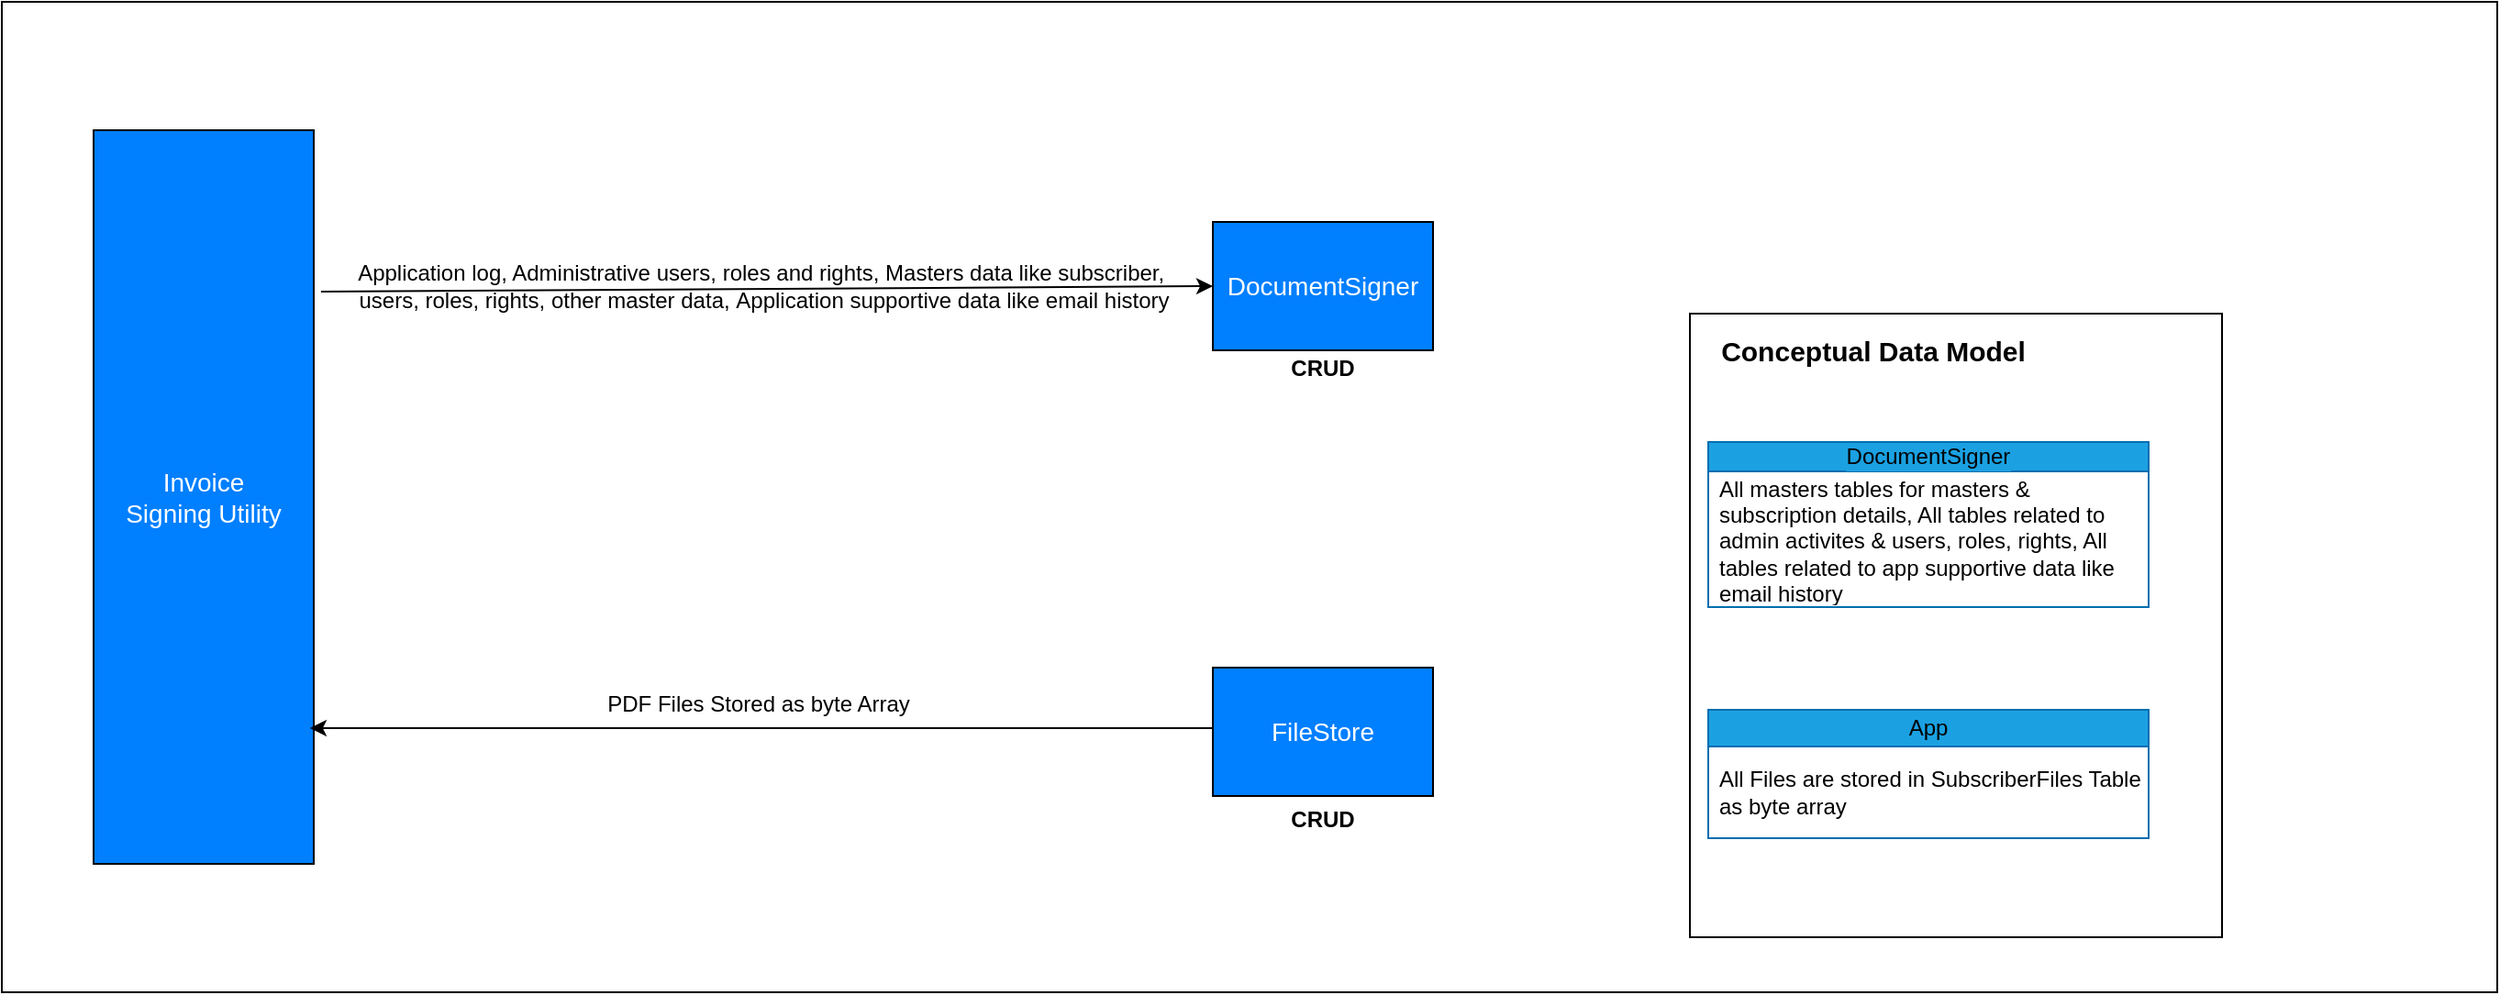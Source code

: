 <mxfile version="24.7.17" pages="8">
  <diagram id="9r7TWnmRqdj49oUNqk3i" name="IA – Conceptual Data Model">
    <mxGraphModel dx="1707" dy="1603" grid="1" gridSize="10" guides="1" tooltips="1" connect="1" arrows="1" fold="1" page="1" pageScale="1" pageWidth="827" pageHeight="1169" math="0" shadow="0">
      <root>
        <mxCell id="0" />
        <mxCell id="1" parent="0" />
        <mxCell id="-n0CKBd-lGvseL9h98Tt-62" value="" style="rounded=0;whiteSpace=wrap;html=1;strokeColor=default;" parent="1" vertex="1">
          <mxGeometry x="-730" y="-1060" width="1360" height="540" as="geometry" />
        </mxCell>
        <mxCell id="-n0CKBd-lGvseL9h98Tt-30" value="" style="rounded=0;whiteSpace=wrap;html=1;" parent="1" vertex="1">
          <mxGeometry x="190" y="-890" width="290" height="340" as="geometry" />
        </mxCell>
        <mxCell id="-n0CKBd-lGvseL9h98Tt-1" value="&lt;span lang=&quot;EN-US&quot; style=&quot;font-size: 14px; font-family: Calibri, sans-serif;&quot;&gt;Invoice&lt;br style=&quot;font-size: 14px;&quot;&gt;Signing Utility&lt;/span&gt;" style="rounded=0;whiteSpace=wrap;html=1;fillColor=#007FFF;fontColor=#ffffff;fontSize=14;" parent="1" vertex="1">
          <mxGeometry x="-680" y="-990" width="120" height="400" as="geometry" />
        </mxCell>
        <mxCell id="-n0CKBd-lGvseL9h98Tt-2" value="&lt;font style=&quot;font-size: 14px;&quot; face=&quot;Calibri, sans-serif&quot;&gt;&lt;span style=&quot;font-size: 14px;&quot;&gt;DocumentSigner&lt;/span&gt;&lt;/font&gt;" style="rounded=0;whiteSpace=wrap;html=1;fillColor=#007FFF;fontColor=#ffffff;fontSize=14;" parent="1" vertex="1">
          <mxGeometry x="-70" y="-940" width="120" height="70" as="geometry" />
        </mxCell>
        <mxCell id="-n0CKBd-lGvseL9h98Tt-13" style="edgeStyle=orthogonalEdgeStyle;rounded=0;orthogonalLoop=1;jettySize=auto;html=1;entryX=0.983;entryY=0.815;entryDx=0;entryDy=0;exitX=0;exitY=0.5;exitDx=0;exitDy=0;entryPerimeter=0;" parent="1" source="-n0CKBd-lGvseL9h98Tt-3" target="-n0CKBd-lGvseL9h98Tt-1" edge="1">
          <mxGeometry relative="1" as="geometry">
            <Array as="points">
              <mxPoint x="-70" y="-664" />
            </Array>
          </mxGeometry>
        </mxCell>
        <mxCell id="-n0CKBd-lGvseL9h98Tt-3" value="&lt;font style=&quot;font-size: 14px;&quot; face=&quot;Calibri, sans-serif&quot;&gt;&lt;span style=&quot;font-size: 14px;&quot;&gt;FileStore&lt;/span&gt;&lt;/font&gt;" style="rounded=0;whiteSpace=wrap;html=1;fillColor=#007FFF;fontColor=#ffffff;fontSize=14;" parent="1" vertex="1">
          <mxGeometry x="-70" y="-697" width="120" height="70" as="geometry" />
        </mxCell>
        <mxCell id="-n0CKBd-lGvseL9h98Tt-7" value="&lt;b&gt;CRUD&lt;/b&gt;" style="text;html=1;align=center;verticalAlign=middle;whiteSpace=wrap;rounded=0;" parent="1" vertex="1">
          <mxGeometry x="-35" y="-870" width="50" height="20" as="geometry" />
        </mxCell>
        <mxCell id="-n0CKBd-lGvseL9h98Tt-8" value="&lt;b&gt;CRUD&lt;/b&gt;" style="text;html=1;align=center;verticalAlign=middle;whiteSpace=wrap;rounded=0;" parent="1" vertex="1">
          <mxGeometry x="-35" y="-624" width="50" height="20" as="geometry" />
        </mxCell>
        <mxCell id="-n0CKBd-lGvseL9h98Tt-12" value="" style="endArrow=classic;html=1;rounded=0;entryX=0;entryY=0.5;entryDx=0;entryDy=0;exitX=1.033;exitY=0.22;exitDx=0;exitDy=0;exitPerimeter=0;" parent="1" source="-n0CKBd-lGvseL9h98Tt-1" target="-n0CKBd-lGvseL9h98Tt-2" edge="1">
          <mxGeometry width="50" height="50" relative="1" as="geometry">
            <mxPoint x="-390" y="-905" as="sourcePoint" />
            <mxPoint x="-230" y="-710" as="targetPoint" />
          </mxGeometry>
        </mxCell>
        <mxCell id="-n0CKBd-lGvseL9h98Tt-18" value="Application log, Administrative users, roles and rights, Masters data like subscriber,&amp;nbsp;&lt;div&gt;users, roles,&amp;nbsp;&lt;span style=&quot;background-color: initial;&quot;&gt;rights,&amp;nbsp;&lt;/span&gt;&lt;span style=&quot;background-color: initial;&quot;&gt;other master data,&amp;nbsp;&lt;/span&gt;&lt;span style=&quot;background-color: initial;&quot;&gt;Application supportive data like email history&lt;/span&gt;&lt;/div&gt;" style="text;html=1;align=center;verticalAlign=middle;resizable=0;points=[];autosize=1;strokeColor=none;fillColor=none;" parent="1" vertex="1">
          <mxGeometry x="-550" y="-925" width="470" height="40" as="geometry" />
        </mxCell>
        <mxCell id="-n0CKBd-lGvseL9h98Tt-31" value="Conceptual Data Model" style="text;html=1;align=center;verticalAlign=middle;whiteSpace=wrap;rounded=0;fontStyle=1;fontSize=15;" parent="1" vertex="1">
          <mxGeometry x="190" y="-885" width="200" height="30" as="geometry" />
        </mxCell>
        <mxCell id="-n0CKBd-lGvseL9h98Tt-38" value="&lt;font style=&quot;&quot;&gt;DocumentSigner&lt;/font&gt;" style="swimlane;fontStyle=0;childLayout=stackLayout;horizontal=1;startSize=16;horizontalStack=0;resizeParent=1;resizeParentMax=0;resizeLast=0;collapsible=1;marginBottom=0;whiteSpace=wrap;html=1;labelBackgroundColor=#1BA1E2;fillColor=#1ba1e2;fontColor=#000000;strokeColor=#006EAF;" parent="1" vertex="1">
          <mxGeometry x="200" y="-820" width="240" height="90" as="geometry" />
        </mxCell>
        <mxCell id="-n0CKBd-lGvseL9h98Tt-39" value="All masters tables for masters &amp;amp; subscription details, All tables related to admin activites &amp;amp; users, roles, rights, All tables related to app supportive data like email history&amp;nbsp;&lt;div&gt;&lt;br&gt;&lt;/div&gt;" style="text;strokeColor=none;fillColor=none;align=left;verticalAlign=middle;spacingLeft=4;spacingRight=4;overflow=hidden;points=[[0,0.5],[1,0.5]];portConstraint=eastwest;rotatable=0;whiteSpace=wrap;html=1;" parent="-n0CKBd-lGvseL9h98Tt-38" vertex="1">
          <mxGeometry y="16" width="240" height="74" as="geometry" />
        </mxCell>
        <mxCell id="-n0CKBd-lGvseL9h98Tt-48" value="&lt;font style=&quot;&quot;&gt;App&lt;/font&gt;" style="swimlane;fontStyle=0;childLayout=stackLayout;horizontal=1;startSize=20;horizontalStack=0;resizeParent=1;resizeParentMax=0;resizeLast=0;collapsible=1;marginBottom=0;whiteSpace=wrap;html=1;labelBackgroundColor=#1BA1E2;fillColor=#1ba1e2;fontColor=#000000;strokeColor=#006EAF;swimlaneLine=1;" parent="1" vertex="1">
          <mxGeometry x="200" y="-674" width="240" height="70" as="geometry" />
        </mxCell>
        <mxCell id="-n0CKBd-lGvseL9h98Tt-49" value="All Files are stored in SubscriberFiles Table as byte array" style="text;strokeColor=none;fillColor=none;align=left;verticalAlign=middle;spacingLeft=4;spacingRight=4;overflow=hidden;points=[[0,0.5],[1,0.5]];portConstraint=eastwest;rotatable=0;whiteSpace=wrap;html=1;" parent="-n0CKBd-lGvseL9h98Tt-48" vertex="1">
          <mxGeometry y="20" width="240" height="50" as="geometry" />
        </mxCell>
        <mxCell id="Df2lqeYJ--OD-jJ26Byv-1" value="PDF Files Stored as byte Array" style="text;html=1;align=center;verticalAlign=middle;resizable=0;points=[];autosize=1;strokeColor=none;fillColor=none;" vertex="1" parent="1">
          <mxGeometry x="-413" y="-692" width="190" height="30" as="geometry" />
        </mxCell>
      </root>
    </mxGraphModel>
  </diagram>
  <diagram id="3xSgzxo0HDvVm3MBW92H" name="Technology Stack">
    <mxGraphModel dx="880" dy="468" grid="1" gridSize="10" guides="1" tooltips="1" connect="1" arrows="1" fold="1" page="1" pageScale="1" pageWidth="827" pageHeight="1169" math="0" shadow="0">
      <root>
        <mxCell id="0" />
        <mxCell id="1" parent="0" />
        <mxCell id="jbbcPedk37tklseIn5tv-1" value="" style="rounded=0;whiteSpace=wrap;html=1;" parent="1" vertex="1">
          <mxGeometry x="80" width="1510" height="720" as="geometry" />
        </mxCell>
        <mxCell id="jbbcPedk37tklseIn5tv-22" value="" style="rounded=0;whiteSpace=wrap;html=1;fillColor=#b1ddf0;strokeColor=#10739e;" parent="1" vertex="1">
          <mxGeometry x="370" y="110" width="210" height="580" as="geometry" />
        </mxCell>
        <mxCell id="jbbcPedk37tklseIn5tv-2" value="Programming Language&lt;div&gt;Frontend&lt;/div&gt;" style="rounded=0;whiteSpace=wrap;html=1;" parent="1" vertex="1">
          <mxGeometry x="130" y="180" width="170" height="40" as="geometry" />
        </mxCell>
        <mxCell id="jbbcPedk37tklseIn5tv-3" value="Programming Language Backend" style="rounded=0;whiteSpace=wrap;html=1;" parent="1" vertex="1">
          <mxGeometry x="130" y="230" width="170" height="40" as="geometry" />
        </mxCell>
        <mxCell id="jbbcPedk37tklseIn5tv-4" value="IDE" style="rounded=0;whiteSpace=wrap;html=1;" parent="1" vertex="1">
          <mxGeometry x="130" y="280" width="170" height="40" as="geometry" />
        </mxCell>
        <mxCell id="jbbcPedk37tklseIn5tv-5" value="Server Side OS" style="rounded=0;whiteSpace=wrap;html=1;" parent="1" vertex="1">
          <mxGeometry x="130" y="330" width="170" height="40" as="geometry" />
        </mxCell>
        <mxCell id="jbbcPedk37tklseIn5tv-6" value="Client Side OS" style="rounded=0;whiteSpace=wrap;html=1;" parent="1" vertex="1">
          <mxGeometry x="130" y="380" width="170" height="40" as="geometry" />
        </mxCell>
        <mxCell id="jbbcPedk37tklseIn5tv-7" value="Moinitoring and Diagnostics" style="rounded=0;whiteSpace=wrap;html=1;" parent="1" vertex="1">
          <mxGeometry x="130" y="430" width="170" height="40" as="geometry" />
        </mxCell>
        <mxCell id="jbbcPedk37tklseIn5tv-8" value="Application Runtime Framework" style="rounded=0;whiteSpace=wrap;html=1;" parent="1" vertex="1">
          <mxGeometry x="130" y="480" width="170" height="40" as="geometry" />
        </mxCell>
        <mxCell id="jbbcPedk37tklseIn5tv-9" value="Source Code Managment" style="rounded=0;whiteSpace=wrap;html=1;" parent="1" vertex="1">
          <mxGeometry x="130" y="530" width="170" height="40" as="geometry" />
        </mxCell>
        <mxCell id="jbbcPedk37tklseIn5tv-10" value="Database Application" style="rounded=0;whiteSpace=wrap;html=1;" parent="1" vertex="1">
          <mxGeometry x="130" y="580" width="170" height="40" as="geometry" />
        </mxCell>
        <mxCell id="jbbcPedk37tklseIn5tv-11" value="Database OS" style="rounded=0;whiteSpace=wrap;html=1;" parent="1" vertex="1">
          <mxGeometry x="130" y="630" width="170" height="40" as="geometry" />
        </mxCell>
        <mxCell id="jbbcPedk37tklseIn5tv-12" value="HTNL 5,Bootstrap, Javascript" style="rounded=0;whiteSpace=wrap;html=1;" parent="1" vertex="1">
          <mxGeometry x="390" y="180" width="170" height="40" as="geometry" />
        </mxCell>
        <mxCell id="jbbcPedk37tklseIn5tv-13" value="C#" style="rounded=0;whiteSpace=wrap;html=1;" parent="1" vertex="1">
          <mxGeometry x="390" y="230" width="170" height="40" as="geometry" />
        </mxCell>
        <mxCell id="jbbcPedk37tklseIn5tv-14" value="Visual Studio" style="rounded=0;whiteSpace=wrap;html=1;" parent="1" vertex="1">
          <mxGeometry x="390" y="280" width="170" height="40" as="geometry" />
        </mxCell>
        <mxCell id="jbbcPedk37tklseIn5tv-15" value="Windows" style="rounded=0;whiteSpace=wrap;html=1;" parent="1" vertex="1">
          <mxGeometry x="390" y="330" width="170" height="40" as="geometry" />
        </mxCell>
        <mxCell id="jbbcPedk37tklseIn5tv-16" value="----" style="rounded=0;whiteSpace=wrap;html=1;" parent="1" vertex="1">
          <mxGeometry x="390" y="380" width="170" height="40" as="geometry" />
        </mxCell>
        <mxCell id="jbbcPedk37tklseIn5tv-17" value="Utility" style="rounded=0;whiteSpace=wrap;html=1;" parent="1" vertex="1">
          <mxGeometry x="390" y="430" width="170" height="40" as="geometry" />
        </mxCell>
        <mxCell id="jbbcPedk37tklseIn5tv-18" value=".Net Framework&amp;nbsp;" style="rounded=0;whiteSpace=wrap;html=1;" parent="1" vertex="1">
          <mxGeometry x="390" y="480" width="170" height="40" as="geometry" />
        </mxCell>
        <mxCell id="jbbcPedk37tklseIn5tv-19" value="Gitea" style="rounded=0;whiteSpace=wrap;html=1;" parent="1" vertex="1">
          <mxGeometry x="390" y="530" width="170" height="40" as="geometry" />
        </mxCell>
        <mxCell id="jbbcPedk37tklseIn5tv-20" value="MS SQL" style="rounded=0;whiteSpace=wrap;html=1;" parent="1" vertex="1">
          <mxGeometry x="390" y="580" width="170" height="40" as="geometry" />
        </mxCell>
        <mxCell id="jbbcPedk37tklseIn5tv-21" value="Windows" style="rounded=0;whiteSpace=wrap;html=1;" parent="1" vertex="1">
          <mxGeometry x="390" y="630" width="170" height="40" as="geometry" />
        </mxCell>
        <mxCell id="jbbcPedk37tklseIn5tv-23" value="Web Portal" style="text;html=1;align=center;verticalAlign=middle;whiteSpace=wrap;rounded=0;fontStyle=1;fontColor=#000000;fontSize=20;" parent="1" vertex="1">
          <mxGeometry x="430" y="120" width="95" height="50" as="geometry" />
        </mxCell>
        <mxCell id="jbbcPedk37tklseIn5tv-25" value="&lt;span style=&quot;font-family: Calibri, sans-serif; font-size: 21px;&quot;&gt;Invoice&amp;nbsp;&lt;/span&gt;&lt;span style=&quot;font-family: Calibri, sans-serif; font-size: 21px;&quot;&gt;Signing Utility&lt;/span&gt;" style="rounded=0;whiteSpace=wrap;html=1;fillColor=#ffcd28;strokeColor=#d79b00;gradientColor=#ffa500;fontColor=#000000;fontStyle=1;fontSize=21;" parent="1" vertex="1">
          <mxGeometry x="370" y="50" width="1160" height="60" as="geometry" />
        </mxCell>
        <mxCell id="jbbcPedk37tklseIn5tv-26" value="" style="rounded=0;whiteSpace=wrap;html=1;fillColor=#b1ddf0;strokeColor=#10739e;" parent="1" vertex="1">
          <mxGeometry x="611" y="110" width="210" height="580" as="geometry" />
        </mxCell>
        <mxCell id="jbbcPedk37tklseIn5tv-27" value="N/A" style="rounded=0;whiteSpace=wrap;html=1;" parent="1" vertex="1">
          <mxGeometry x="631" y="180" width="170" height="40" as="geometry" />
        </mxCell>
        <mxCell id="jbbcPedk37tklseIn5tv-28" value="C#" style="rounded=0;whiteSpace=wrap;html=1;" parent="1" vertex="1">
          <mxGeometry x="631" y="230" width="170" height="40" as="geometry" />
        </mxCell>
        <mxCell id="jbbcPedk37tklseIn5tv-29" value="Visual Studio" style="rounded=0;whiteSpace=wrap;html=1;" parent="1" vertex="1">
          <mxGeometry x="631" y="280" width="170" height="40" as="geometry" />
        </mxCell>
        <mxCell id="jbbcPedk37tklseIn5tv-30" value="Windows" style="rounded=0;whiteSpace=wrap;html=1;" parent="1" vertex="1">
          <mxGeometry x="631" y="330" width="170" height="40" as="geometry" />
        </mxCell>
        <mxCell id="jbbcPedk37tklseIn5tv-31" value="----" style="rounded=0;whiteSpace=wrap;html=1;" parent="1" vertex="1">
          <mxGeometry x="631" y="380" width="170" height="40" as="geometry" />
        </mxCell>
        <mxCell id="jbbcPedk37tklseIn5tv-32" value="Utility" style="rounded=0;whiteSpace=wrap;html=1;" parent="1" vertex="1">
          <mxGeometry x="631" y="430" width="170" height="40" as="geometry" />
        </mxCell>
        <mxCell id="jbbcPedk37tklseIn5tv-33" value=".Net Framework&amp;nbsp;" style="rounded=0;whiteSpace=wrap;html=1;" parent="1" vertex="1">
          <mxGeometry x="631" y="480" width="170" height="40" as="geometry" />
        </mxCell>
        <mxCell id="jbbcPedk37tklseIn5tv-34" value="Gitea" style="rounded=0;whiteSpace=wrap;html=1;" parent="1" vertex="1">
          <mxGeometry x="631" y="530" width="170" height="40" as="geometry" />
        </mxCell>
        <mxCell id="jbbcPedk37tklseIn5tv-35" value="MS SQL" style="rounded=0;whiteSpace=wrap;html=1;" parent="1" vertex="1">
          <mxGeometry x="631" y="580" width="170" height="40" as="geometry" />
        </mxCell>
        <mxCell id="jbbcPedk37tklseIn5tv-36" value="Windows" style="rounded=0;whiteSpace=wrap;html=1;" parent="1" vertex="1">
          <mxGeometry x="631" y="630" width="170" height="40" as="geometry" />
        </mxCell>
        <mxCell id="jbbcPedk37tklseIn5tv-37" value="Invoice Pull Engine" style="text;html=1;align=center;verticalAlign=middle;whiteSpace=wrap;rounded=0;fontStyle=1;fontColor=#000000;fontSize=19;" parent="1" vertex="1">
          <mxGeometry x="660" y="130" width="110" height="30" as="geometry" />
        </mxCell>
        <mxCell id="jbbcPedk37tklseIn5tv-38" value="" style="rounded=0;whiteSpace=wrap;html=1;fillColor=#b1ddf0;strokeColor=#10739e;" parent="1" vertex="1">
          <mxGeometry x="851" y="110" width="210" height="580" as="geometry" />
        </mxCell>
        <mxCell id="jbbcPedk37tklseIn5tv-39" value="N/A" style="rounded=0;whiteSpace=wrap;html=1;" parent="1" vertex="1">
          <mxGeometry x="871" y="180" width="170" height="40" as="geometry" />
        </mxCell>
        <mxCell id="jbbcPedk37tklseIn5tv-40" value="C#" style="rounded=0;whiteSpace=wrap;html=1;" parent="1" vertex="1">
          <mxGeometry x="871" y="230" width="170" height="40" as="geometry" />
        </mxCell>
        <mxCell id="jbbcPedk37tklseIn5tv-41" value="Visual Studio" style="rounded=0;whiteSpace=wrap;html=1;" parent="1" vertex="1">
          <mxGeometry x="871" y="280" width="170" height="40" as="geometry" />
        </mxCell>
        <mxCell id="jbbcPedk37tklseIn5tv-42" value="Windows" style="rounded=0;whiteSpace=wrap;html=1;" parent="1" vertex="1">
          <mxGeometry x="871" y="330" width="170" height="40" as="geometry" />
        </mxCell>
        <mxCell id="jbbcPedk37tklseIn5tv-43" value="----" style="rounded=0;whiteSpace=wrap;html=1;" parent="1" vertex="1">
          <mxGeometry x="871" y="380" width="170" height="40" as="geometry" />
        </mxCell>
        <mxCell id="jbbcPedk37tklseIn5tv-44" value="Utility" style="rounded=0;whiteSpace=wrap;html=1;" parent="1" vertex="1">
          <mxGeometry x="871" y="430" width="170" height="40" as="geometry" />
        </mxCell>
        <mxCell id="jbbcPedk37tklseIn5tv-45" value=".Net Framework&amp;nbsp;" style="rounded=0;whiteSpace=wrap;html=1;" parent="1" vertex="1">
          <mxGeometry x="871" y="480" width="170" height="40" as="geometry" />
        </mxCell>
        <mxCell id="jbbcPedk37tklseIn5tv-46" value="Gitea" style="rounded=0;whiteSpace=wrap;html=1;" parent="1" vertex="1">
          <mxGeometry x="871" y="530" width="170" height="40" as="geometry" />
        </mxCell>
        <mxCell id="jbbcPedk37tklseIn5tv-47" value="MS SQL" style="rounded=0;whiteSpace=wrap;html=1;" parent="1" vertex="1">
          <mxGeometry x="871" y="580" width="170" height="40" as="geometry" />
        </mxCell>
        <mxCell id="jbbcPedk37tklseIn5tv-48" value="Windows" style="rounded=0;whiteSpace=wrap;html=1;" parent="1" vertex="1">
          <mxGeometry x="871" y="630" width="170" height="40" as="geometry" />
        </mxCell>
        <mxCell id="jbbcPedk37tklseIn5tv-49" value="Invoice Generation" style="text;html=1;align=center;verticalAlign=middle;whiteSpace=wrap;rounded=0;fontStyle=1;fontColor=#000000;fontSize=20;" parent="1" vertex="1">
          <mxGeometry x="890" y="130" width="130" height="30" as="geometry" />
        </mxCell>
        <mxCell id="jbbcPedk37tklseIn5tv-50" value="" style="rounded=0;whiteSpace=wrap;html=1;fillColor=#b1ddf0;strokeColor=#10739e;" parent="1" vertex="1">
          <mxGeometry x="1080" y="110" width="210" height="580" as="geometry" />
        </mxCell>
        <mxCell id="jbbcPedk37tklseIn5tv-51" value="N/A" style="rounded=0;whiteSpace=wrap;html=1;" parent="1" vertex="1">
          <mxGeometry x="1100" y="180" width="170" height="40" as="geometry" />
        </mxCell>
        <mxCell id="jbbcPedk37tklseIn5tv-52" value="C#" style="rounded=0;whiteSpace=wrap;html=1;" parent="1" vertex="1">
          <mxGeometry x="1100" y="230" width="170" height="40" as="geometry" />
        </mxCell>
        <mxCell id="jbbcPedk37tklseIn5tv-53" value="Visual Studio" style="rounded=0;whiteSpace=wrap;html=1;" parent="1" vertex="1">
          <mxGeometry x="1100" y="280" width="170" height="40" as="geometry" />
        </mxCell>
        <mxCell id="jbbcPedk37tklseIn5tv-54" value="Windows" style="rounded=0;whiteSpace=wrap;html=1;" parent="1" vertex="1">
          <mxGeometry x="1100" y="330" width="170" height="40" as="geometry" />
        </mxCell>
        <mxCell id="jbbcPedk37tklseIn5tv-55" value="----" style="rounded=0;whiteSpace=wrap;html=1;" parent="1" vertex="1">
          <mxGeometry x="1100" y="380" width="170" height="40" as="geometry" />
        </mxCell>
        <mxCell id="jbbcPedk37tklseIn5tv-56" value="Utility" style="rounded=0;whiteSpace=wrap;html=1;" parent="1" vertex="1">
          <mxGeometry x="1100" y="430" width="170" height="40" as="geometry" />
        </mxCell>
        <mxCell id="jbbcPedk37tklseIn5tv-57" value=".Net Framework&amp;nbsp;" style="rounded=0;whiteSpace=wrap;html=1;" parent="1" vertex="1">
          <mxGeometry x="1100" y="480" width="170" height="40" as="geometry" />
        </mxCell>
        <mxCell id="jbbcPedk37tklseIn5tv-58" value="Gitea" style="rounded=0;whiteSpace=wrap;html=1;" parent="1" vertex="1">
          <mxGeometry x="1100" y="530" width="170" height="40" as="geometry" />
        </mxCell>
        <mxCell id="jbbcPedk37tklseIn5tv-59" value="MS SQL" style="rounded=0;whiteSpace=wrap;html=1;" parent="1" vertex="1">
          <mxGeometry x="1100" y="580" width="170" height="40" as="geometry" />
        </mxCell>
        <mxCell id="jbbcPedk37tklseIn5tv-60" value="Windows" style="rounded=0;whiteSpace=wrap;html=1;" parent="1" vertex="1">
          <mxGeometry x="1100" y="630" width="170" height="40" as="geometry" />
        </mxCell>
        <mxCell id="jbbcPedk37tklseIn5tv-61" value="DSC Signing" style="text;html=1;align=center;verticalAlign=middle;whiteSpace=wrap;rounded=0;fontStyle=1;fontColor=#000000;fontSize=20;" parent="1" vertex="1">
          <mxGeometry x="1155" y="130" width="60" height="30" as="geometry" />
        </mxCell>
        <mxCell id="jbbcPedk37tklseIn5tv-62" value="" style="rounded=0;whiteSpace=wrap;html=1;fillColor=#b1ddf0;strokeColor=#10739e;" parent="1" vertex="1">
          <mxGeometry x="1320" y="110" width="210" height="580" as="geometry" />
        </mxCell>
        <mxCell id="jbbcPedk37tklseIn5tv-63" value="N/A" style="rounded=0;whiteSpace=wrap;html=1;" parent="1" vertex="1">
          <mxGeometry x="1340" y="180" width="170" height="40" as="geometry" />
        </mxCell>
        <mxCell id="jbbcPedk37tklseIn5tv-64" value="C#" style="rounded=0;whiteSpace=wrap;html=1;" parent="1" vertex="1">
          <mxGeometry x="1340" y="230" width="170" height="40" as="geometry" />
        </mxCell>
        <mxCell id="jbbcPedk37tklseIn5tv-65" value="Visual Studio" style="rounded=0;whiteSpace=wrap;html=1;" parent="1" vertex="1">
          <mxGeometry x="1340" y="280" width="170" height="40" as="geometry" />
        </mxCell>
        <mxCell id="jbbcPedk37tklseIn5tv-66" value="Windows" style="rounded=0;whiteSpace=wrap;html=1;" parent="1" vertex="1">
          <mxGeometry x="1340" y="330" width="170" height="40" as="geometry" />
        </mxCell>
        <mxCell id="jbbcPedk37tklseIn5tv-67" value="----" style="rounded=0;whiteSpace=wrap;html=1;" parent="1" vertex="1">
          <mxGeometry x="1340" y="380" width="170" height="40" as="geometry" />
        </mxCell>
        <mxCell id="jbbcPedk37tklseIn5tv-68" value="Utility" style="rounded=0;whiteSpace=wrap;html=1;" parent="1" vertex="1">
          <mxGeometry x="1340" y="430" width="170" height="40" as="geometry" />
        </mxCell>
        <mxCell id="jbbcPedk37tklseIn5tv-69" value=".Net Framework&amp;nbsp;" style="rounded=0;whiteSpace=wrap;html=1;" parent="1" vertex="1">
          <mxGeometry x="1340" y="480" width="170" height="40" as="geometry" />
        </mxCell>
        <mxCell id="jbbcPedk37tklseIn5tv-70" value="Gitea" style="rounded=0;whiteSpace=wrap;html=1;" parent="1" vertex="1">
          <mxGeometry x="1340" y="530" width="170" height="40" as="geometry" />
        </mxCell>
        <mxCell id="jbbcPedk37tklseIn5tv-71" value="MS SQL" style="rounded=0;whiteSpace=wrap;html=1;" parent="1" vertex="1">
          <mxGeometry x="1340" y="580" width="170" height="40" as="geometry" />
        </mxCell>
        <mxCell id="jbbcPedk37tklseIn5tv-72" value="Windows" style="rounded=0;whiteSpace=wrap;html=1;" parent="1" vertex="1">
          <mxGeometry x="1340" y="630" width="170" height="40" as="geometry" />
        </mxCell>
        <mxCell id="jbbcPedk37tklseIn5tv-73" value="Email Engine" style="text;html=1;align=center;verticalAlign=middle;whiteSpace=wrap;rounded=0;fontStyle=1;fontColor=#000000;fontSize=20;" parent="1" vertex="1">
          <mxGeometry x="1370" y="130" width="100" height="30" as="geometry" />
        </mxCell>
      </root>
    </mxGraphModel>
  </diagram>
  <diagram id="RBUWA6XSwpRnjp_DzFFW" name="Deployment/Environment details">
    <mxGraphModel dx="1306" dy="763" grid="1" gridSize="10" guides="1" tooltips="1" connect="1" arrows="1" fold="1" page="1" pageScale="1" pageWidth="827" pageHeight="1169" math="0" shadow="0">
      <root>
        <mxCell id="0" />
        <mxCell id="1" parent="0" />
        <mxCell id="IN-yG0TrqO_UwNUyJ69q-1" value="" style="rounded=0;whiteSpace=wrap;html=1;" vertex="1" parent="1">
          <mxGeometry x="310" y="130" width="1290" height="360" as="geometry" />
        </mxCell>
        <mxCell id="IN-yG0TrqO_UwNUyJ69q-24" style="edgeStyle=orthogonalEdgeStyle;rounded=0;orthogonalLoop=1;jettySize=auto;html=1;entryX=0.5;entryY=1;entryDx=0;entryDy=0;" edge="1" parent="1" source="IN-yG0TrqO_UwNUyJ69q-2" target="IN-yG0TrqO_UwNUyJ69q-3">
          <mxGeometry relative="1" as="geometry" />
        </mxCell>
        <mxCell id="IN-yG0TrqO_UwNUyJ69q-2" value="Local Machine" style="rounded=0;whiteSpace=wrap;html=1;fillColor=#ffe6cc;strokeColor=#d79b00;" vertex="1" parent="1">
          <mxGeometry x="360" y="330" width="120" height="60" as="geometry" />
        </mxCell>
        <mxCell id="IN-yG0TrqO_UwNUyJ69q-25" style="edgeStyle=orthogonalEdgeStyle;rounded=0;orthogonalLoop=1;jettySize=auto;html=1;entryX=0;entryY=0.5;entryDx=0;entryDy=0;" edge="1" parent="1" source="IN-yG0TrqO_UwNUyJ69q-3" target="IN-yG0TrqO_UwNUyJ69q-4">
          <mxGeometry relative="1" as="geometry" />
        </mxCell>
        <mxCell id="IN-yG0TrqO_UwNUyJ69q-3" value="Code Push Commit" style="rounded=0;whiteSpace=wrap;html=1;fillColor=#ffe6cc;strokeColor=#d79b00;" vertex="1" parent="1">
          <mxGeometry x="360" y="190" width="120" height="60" as="geometry" />
        </mxCell>
        <mxCell id="IN-yG0TrqO_UwNUyJ69q-4" value="Publish" style="rounded=0;whiteSpace=wrap;html=1;fillColor=#ffe6cc;strokeColor=#d79b00;" vertex="1" parent="1">
          <mxGeometry x="600" y="190" width="120" height="60" as="geometry" />
        </mxCell>
        <mxCell id="IN-yG0TrqO_UwNUyJ69q-27" style="edgeStyle=orthogonalEdgeStyle;rounded=0;orthogonalLoop=1;jettySize=auto;html=1;" edge="1" parent="1">
          <mxGeometry relative="1" as="geometry">
            <mxPoint x="1020" y="217" as="sourcePoint" />
            <mxPoint x="1106" y="217" as="targetPoint" />
          </mxGeometry>
        </mxCell>
        <mxCell id="IN-yG0TrqO_UwNUyJ69q-5" value="" style="rounded=0;whiteSpace=wrap;html=1;" vertex="1" parent="1">
          <mxGeometry x="860" y="150" width="160" height="320" as="geometry" />
        </mxCell>
        <mxCell id="IN-yG0TrqO_UwNUyJ69q-6" value="Deployment" style="rounded=0;whiteSpace=wrap;html=1;fillColor=#d5e8d4;strokeColor=#82b366;" vertex="1" parent="1">
          <mxGeometry x="880" y="210" width="120" height="60" as="geometry" />
        </mxCell>
        <mxCell id="IN-yG0TrqO_UwNUyJ69q-10" value="Settings" style="rounded=0;whiteSpace=wrap;html=1;fillColor=#d5e8d4;strokeColor=#82b366;" vertex="1" parent="1">
          <mxGeometry x="880" y="300" width="120" height="60" as="geometry" />
        </mxCell>
        <mxCell id="IN-yG0TrqO_UwNUyJ69q-11" value="Monitoring" style="rounded=0;whiteSpace=wrap;html=1;fillColor=#d5e8d4;strokeColor=#82b366;" vertex="1" parent="1">
          <mxGeometry x="880" y="390" width="120" height="60" as="geometry" />
        </mxCell>
        <mxCell id="IN-yG0TrqO_UwNUyJ69q-13" value="Staging Environment" style="text;html=1;align=center;verticalAlign=middle;whiteSpace=wrap;rounded=0;fontStyle=1" vertex="1" parent="1">
          <mxGeometry x="872" y="163" width="130" height="30" as="geometry" />
        </mxCell>
        <mxCell id="IN-yG0TrqO_UwNUyJ69q-19" value="" style="rounded=0;whiteSpace=wrap;html=1;" vertex="1" parent="1">
          <mxGeometry x="1106" y="150" width="160" height="320" as="geometry" />
        </mxCell>
        <mxCell id="IN-yG0TrqO_UwNUyJ69q-20" value="Deployment" style="rounded=0;whiteSpace=wrap;html=1;fillColor=#d5e8d4;strokeColor=#82b366;" vertex="1" parent="1">
          <mxGeometry x="1130" y="210" width="120" height="60" as="geometry" />
        </mxCell>
        <mxCell id="IN-yG0TrqO_UwNUyJ69q-21" value="Settings" style="rounded=0;whiteSpace=wrap;html=1;fillColor=#d5e8d4;strokeColor=#82b366;" vertex="1" parent="1">
          <mxGeometry x="1130" y="300" width="120" height="60" as="geometry" />
        </mxCell>
        <mxCell id="IN-yG0TrqO_UwNUyJ69q-22" value="Monitoring" style="rounded=0;whiteSpace=wrap;html=1;fillColor=#d5e8d4;strokeColor=#82b366;" vertex="1" parent="1">
          <mxGeometry x="1130" y="390" width="120" height="60" as="geometry" />
        </mxCell>
        <mxCell id="IN-yG0TrqO_UwNUyJ69q-23" value="Production Environment" style="text;html=1;align=center;verticalAlign=middle;whiteSpace=wrap;rounded=0;fontStyle=1" vertex="1" parent="1">
          <mxGeometry x="1112" y="164" width="150" height="30" as="geometry" />
        </mxCell>
        <mxCell id="IN-yG0TrqO_UwNUyJ69q-26" style="edgeStyle=orthogonalEdgeStyle;rounded=0;orthogonalLoop=1;jettySize=auto;html=1;entryX=-0.027;entryY=0.218;entryDx=0;entryDy=0;entryPerimeter=0;" edge="1" parent="1" source="IN-yG0TrqO_UwNUyJ69q-4" target="IN-yG0TrqO_UwNUyJ69q-5">
          <mxGeometry relative="1" as="geometry" />
        </mxCell>
      </root>
    </mxGraphModel>
  </diagram>
  <diagram id="J3aXHns4PzvPqu_wUVax" name="Security – Authentication">
    <mxGraphModel dx="880" dy="468" grid="1" gridSize="10" guides="1" tooltips="1" connect="1" arrows="1" fold="1" page="1" pageScale="1" pageWidth="827" pageHeight="1169" math="0" shadow="0">
      <root>
        <mxCell id="0" />
        <mxCell id="1" parent="0" />
        <mxCell id="mYA2sMyqhb1tlAcmL-d0-1" value="" style="rounded=0;whiteSpace=wrap;html=1;fillColor=#dae8fc;strokeColor=#6c8ebf;" parent="1" vertex="1">
          <mxGeometry x="160" y="120" width="720" height="500" as="geometry" />
        </mxCell>
        <mxCell id="dxvVfbnks1sciu27GEHS-3" style="edgeStyle=orthogonalEdgeStyle;rounded=0;orthogonalLoop=1;jettySize=auto;html=1;" parent="1" source="mYA2sMyqhb1tlAcmL-d0-2" target="mYA2sMyqhb1tlAcmL-d0-15" edge="1">
          <mxGeometry relative="1" as="geometry" />
        </mxCell>
        <mxCell id="mYA2sMyqhb1tlAcmL-d0-2" value="" style="rounded=1;whiteSpace=wrap;html=1;" parent="1" vertex="1">
          <mxGeometry x="190" y="170" width="140" height="60" as="geometry" />
        </mxCell>
        <mxCell id="mYA2sMyqhb1tlAcmL-d0-4" value="" style="shape=actor;whiteSpace=wrap;html=1;fillColor=#dae8fc;strokeColor=#6c8ebf;" parent="1" vertex="1">
          <mxGeometry x="218" y="180" width="30" height="40" as="geometry" />
        </mxCell>
        <mxCell id="mYA2sMyqhb1tlAcmL-d0-5" value="" style="shape=actor;whiteSpace=wrap;html=1;fillColor=#dae8fc;strokeColor=#6c8ebf;" parent="1" vertex="1">
          <mxGeometry x="267" y="180" width="30" height="40" as="geometry" />
        </mxCell>
        <mxCell id="mYA2sMyqhb1tlAcmL-d0-9" value="KPMG Active Direcotry&amp;nbsp;" style="text;html=1;align=center;verticalAlign=middle;whiteSpace=wrap;rounded=0;fontStyle=1" parent="1" vertex="1">
          <mxGeometry x="190" y="230" width="140" height="30" as="geometry" />
        </mxCell>
        <mxCell id="dxvVfbnks1sciu27GEHS-4" style="edgeStyle=orthogonalEdgeStyle;rounded=0;orthogonalLoop=1;jettySize=auto;html=1;entryX=0.5;entryY=1;entryDx=0;entryDy=0;" parent="1" source="mYA2sMyqhb1tlAcmL-d0-11" target="mYA2sMyqhb1tlAcmL-d0-15" edge="1">
          <mxGeometry relative="1" as="geometry" />
        </mxCell>
        <mxCell id="mYA2sMyqhb1tlAcmL-d0-11" value="" style="rounded=1;whiteSpace=wrap;html=1;" parent="1" vertex="1">
          <mxGeometry x="190" y="400" width="140" height="60" as="geometry" />
        </mxCell>
        <mxCell id="mYA2sMyqhb1tlAcmL-d0-12" value="" style="shape=actor;whiteSpace=wrap;html=1;fillColor=#dae8fc;strokeColor=#6c8ebf;" parent="1" vertex="1">
          <mxGeometry x="218" y="410" width="30" height="40" as="geometry" />
        </mxCell>
        <mxCell id="mYA2sMyqhb1tlAcmL-d0-13" value="" style="shape=actor;whiteSpace=wrap;html=1;fillColor=#dae8fc;strokeColor=#6c8ebf;" parent="1" vertex="1">
          <mxGeometry x="267" y="410" width="30" height="40" as="geometry" />
        </mxCell>
        <mxCell id="mYA2sMyqhb1tlAcmL-d0-14" value="Computer Location&lt;div&gt;(Roaming)&lt;/div&gt;" style="text;html=1;align=center;verticalAlign=middle;whiteSpace=wrap;rounded=0;fontStyle=1" parent="1" vertex="1">
          <mxGeometry x="190" y="460" width="140" height="30" as="geometry" />
        </mxCell>
        <mxCell id="mYA2sMyqhb1tlAcmL-d0-15" value="&lt;font style=&quot;font-size: 12px;&quot;&gt;&lt;span style=&quot;font-weight: 700; font-family: Calibri, sans-serif;&quot;&gt;Invoice&amp;nbsp;&lt;/span&gt;&lt;span style=&quot;font-weight: 700; font-family: Calibri, sans-serif;&quot;&gt;Signing Utility&lt;/span&gt;&lt;/font&gt;" style="rounded=1;whiteSpace=wrap;html=1;" parent="1" vertex="1">
          <mxGeometry x="430" y="290" width="120" height="60" as="geometry" />
        </mxCell>
        <mxCell id="dxvVfbnks1sciu27GEHS-1" value="&lt;font face=&quot;Calibri, sans-serif&quot;&gt;&lt;b&gt;Authentication Technology&lt;/b&gt;&lt;/font&gt;&lt;div&gt;&lt;font face=&quot;Calibri, sans-serif&quot;&gt;&lt;b&gt;(LDAP)&lt;/b&gt;&lt;/font&gt;&lt;/div&gt;" style="rounded=1;whiteSpace=wrap;html=1;" parent="1" vertex="1">
          <mxGeometry x="680" y="190" width="150" height="280" as="geometry" />
        </mxCell>
        <mxCell id="dxvVfbnks1sciu27GEHS-2" value="&lt;b&gt;Authorization&lt;/b&gt;&lt;div&gt;&lt;b&gt;(Roles and Rights based module built into application)&lt;/b&gt;&lt;/div&gt;" style="rounded=0;whiteSpace=wrap;html=1;fillColor=#ffcc99;strokeColor=#36393d;" parent="1" vertex="1">
          <mxGeometry x="330" y="510" width="350" height="60" as="geometry" />
        </mxCell>
        <mxCell id="dxvVfbnks1sciu27GEHS-5" value="" style="endArrow=classic;startArrow=classic;html=1;rounded=0;entryX=0.012;entryY=0.479;entryDx=0;entryDy=0;entryPerimeter=0;exitX=1;exitY=0.5;exitDx=0;exitDy=0;" parent="1" source="mYA2sMyqhb1tlAcmL-d0-15" target="dxvVfbnks1sciu27GEHS-1" edge="1">
          <mxGeometry width="50" height="50" relative="1" as="geometry">
            <mxPoint x="570" y="320" as="sourcePoint" />
            <mxPoint x="660" y="324.946" as="targetPoint" />
          </mxGeometry>
        </mxCell>
        <mxCell id="dxvVfbnks1sciu27GEHS-6" value="Authenticate" style="edgeLabel;html=1;align=center;verticalAlign=middle;resizable=0;points=[];" parent="dxvVfbnks1sciu27GEHS-5" vertex="1" connectable="0">
          <mxGeometry x="0.142" y="1" relative="1" as="geometry">
            <mxPoint x="-12" as="offset" />
          </mxGeometry>
        </mxCell>
        <mxCell id="dxvVfbnks1sciu27GEHS-7" value="" style="endArrow=classic;startArrow=classic;html=1;rounded=0;entryX=0.75;entryY=1;entryDx=0;entryDy=0;" parent="1" target="mYA2sMyqhb1tlAcmL-d0-15" edge="1">
          <mxGeometry width="50" height="50" relative="1" as="geometry">
            <mxPoint x="520" y="506" as="sourcePoint" />
            <mxPoint x="440" y="270" as="targetPoint" />
          </mxGeometry>
        </mxCell>
        <mxCell id="dxvVfbnks1sciu27GEHS-8" value="Authorize" style="edgeLabel;html=1;align=center;verticalAlign=middle;resizable=0;points=[];" parent="dxvVfbnks1sciu27GEHS-7" vertex="1" connectable="0">
          <mxGeometry x="0.083" y="1" relative="1" as="geometry">
            <mxPoint as="offset" />
          </mxGeometry>
        </mxCell>
        <mxCell id="dxvVfbnks1sciu27GEHS-9" value="" style="endArrow=classic;startArrow=classic;html=1;rounded=0;entryX=0;entryY=0.75;entryDx=0;entryDy=0;exitX=0.782;exitY=0.014;exitDx=0;exitDy=0;exitPerimeter=0;" parent="1" source="dxvVfbnks1sciu27GEHS-2" target="dxvVfbnks1sciu27GEHS-1" edge="1">
          <mxGeometry width="50" height="50" relative="1" as="geometry">
            <mxPoint x="390" y="320" as="sourcePoint" />
            <mxPoint x="440" y="270" as="targetPoint" />
            <Array as="points">
              <mxPoint x="604" y="400" />
            </Array>
          </mxGeometry>
        </mxCell>
        <mxCell id="dxvVfbnks1sciu27GEHS-10" value="Verify" style="edgeLabel;html=1;align=center;verticalAlign=middle;resizable=0;points=[];" parent="dxvVfbnks1sciu27GEHS-9" vertex="1" connectable="0">
          <mxGeometry x="-0.408" y="3" relative="1" as="geometry">
            <mxPoint x="4" as="offset" />
          </mxGeometry>
        </mxCell>
      </root>
    </mxGraphModel>
  </diagram>
  <diagram id="dmDi5A2zufEYuBiW1svE" name="Enterprise Architecture Principles">
    <mxGraphModel dx="1229" dy="763" grid="1" gridSize="10" guides="1" tooltips="1" connect="1" arrows="1" fold="1" page="1" pageScale="1" pageWidth="827" pageHeight="1169" math="0" shadow="0">
      <root>
        <mxCell id="0" />
        <mxCell id="1" parent="0" />
        <mxCell id="SM8iqn1yn9kOsfYhu18r-12" value="" style="rounded=0;whiteSpace=wrap;html=1;fillColor=#f5f5f5;gradientColor=#b3b3b3;strokeColor=#666666;" parent="1" vertex="1">
          <mxGeometry x="170" y="100" width="680" height="610" as="geometry" />
        </mxCell>
        <mxCell id="SM8iqn1yn9kOsfYhu18r-1" value="&lt;font style=&quot;font-size: 14px;&quot;&gt;Solution A&lt;/font&gt;" style="rounded=0;whiteSpace=wrap;html=1;fillColor=#ffcd28;strokeColor=#d79b00;gradientColor=#ffa500;fontStyle=1;fontSize=14;" parent="1" vertex="1">
          <mxGeometry x="220" y="140" width="120" height="530" as="geometry" />
        </mxCell>
        <mxCell id="SM8iqn1yn9kOsfYhu18r-2" value="Think Mobility for front-end" style="rounded=0;whiteSpace=wrap;html=1;" parent="1" vertex="1">
          <mxGeometry x="570" y="150" width="200" height="30" as="geometry" />
        </mxCell>
        <mxCell id="SM8iqn1yn9kOsfYhu18r-3" value="API First" style="rounded=0;whiteSpace=wrap;html=1;" parent="1" vertex="1">
          <mxGeometry x="570" y="200" width="200" height="30" as="geometry" />
        </mxCell>
        <mxCell id="SM8iqn1yn9kOsfYhu18r-4" value="Single Capability" style="rounded=0;whiteSpace=wrap;html=1;" parent="1" vertex="1">
          <mxGeometry x="570" y="250" width="200" height="30" as="geometry" />
        </mxCell>
        <mxCell id="SM8iqn1yn9kOsfYhu18r-5" value="Unified Architecture Governance" style="rounded=0;whiteSpace=wrap;html=1;" parent="1" vertex="1">
          <mxGeometry x="570" y="300" width="200" height="30" as="geometry" />
        </mxCell>
        <mxCell id="SM8iqn1yn9kOsfYhu18r-6" value="Data is an Asset" style="rounded=0;whiteSpace=wrap;html=1;" parent="1" vertex="1">
          <mxGeometry x="570" y="350" width="200" height="30" as="geometry" />
        </mxCell>
        <mxCell id="SM8iqn1yn9kOsfYhu18r-7" value="&lt;p align=&quot;center&quot; class=&quot;MsoNormal&quot;&gt;&lt;span lang=&quot;EN-US&quot;&gt;Virtual&lt;br/&gt;Deployment Preferred&lt;/span&gt;&lt;/p&gt;" style="rounded=0;whiteSpace=wrap;html=1;" parent="1" vertex="1">
          <mxGeometry x="570" y="430" width="200" height="30" as="geometry" />
        </mxCell>
        <mxCell id="SM8iqn1yn9kOsfYhu18r-8" value="&lt;span style=&quot;font-size: 11pt; line-height: 106%; font-family: Calibri, sans-serif;&quot; lang=&quot;EN-US&quot;&gt;Leverage off-the-shelf&amp;nbsp;&lt;/span&gt;" style="rounded=0;whiteSpace=wrap;html=1;" parent="1" vertex="1">
          <mxGeometry x="570" y="480" width="200" height="30" as="geometry" />
        </mxCell>
        <mxCell id="SM8iqn1yn9kOsfYhu18r-9" value="&lt;p align=&quot;center&quot; class=&quot;MsoNormal&quot;&gt;&lt;span lang=&quot;EN-US&quot;&gt;Configure,&lt;br/&gt;do not customize&lt;/span&gt;&lt;/p&gt;" style="rounded=0;whiteSpace=wrap;html=1;" parent="1" vertex="1">
          <mxGeometry x="570" y="530" width="200" height="30" as="geometry" />
        </mxCell>
        <mxCell id="SM8iqn1yn9kOsfYhu18r-10" value="&lt;p align=&quot;center&quot; class=&quot;MsoNormal&quot;&gt;&lt;span lang=&quot;EN-US&quot;&gt;Governed&lt;br/&gt;Integration&lt;/span&gt;&lt;/p&gt;" style="rounded=0;whiteSpace=wrap;html=1;" parent="1" vertex="1">
          <mxGeometry x="570" y="580" width="200" height="30" as="geometry" />
        </mxCell>
        <mxCell id="SM8iqn1yn9kOsfYhu18r-11" value="&lt;p align=&quot;center&quot; class=&quot;MsoNormal&quot;&gt;&lt;span lang=&quot;EN-US&quot;&gt;Think&lt;br/&gt;Cloud first&lt;/span&gt;&lt;/p&gt;" style="rounded=0;whiteSpace=wrap;html=1;" parent="1" vertex="1">
          <mxGeometry x="570" y="630" width="200" height="30" as="geometry" />
        </mxCell>
        <mxCell id="SM8iqn1yn9kOsfYhu18r-13" value="" style="endArrow=classic;startArrow=classic;html=1;rounded=0;entryX=0;entryY=0.5;entryDx=0;entryDy=0;exitX=0.992;exitY=0.045;exitDx=0;exitDy=0;exitPerimeter=0;" parent="1" source="SM8iqn1yn9kOsfYhu18r-1" target="SM8iqn1yn9kOsfYhu18r-2" edge="1">
          <mxGeometry width="50" height="50" relative="1" as="geometry">
            <mxPoint x="390" y="410" as="sourcePoint" />
            <mxPoint x="440" y="360" as="targetPoint" />
          </mxGeometry>
        </mxCell>
        <mxCell id="SM8iqn1yn9kOsfYhu18r-14" value="" style="endArrow=classic;startArrow=classic;html=1;rounded=0;entryX=0;entryY=0.5;entryDx=0;entryDy=0;exitX=0.992;exitY=0.066;exitDx=0;exitDy=0;exitPerimeter=0;" parent="1" edge="1">
          <mxGeometry width="50" height="50" relative="1" as="geometry">
            <mxPoint x="340" y="214.76" as="sourcePoint" />
            <mxPoint x="571" y="214.76" as="targetPoint" />
          </mxGeometry>
        </mxCell>
        <mxCell id="SM8iqn1yn9kOsfYhu18r-15" value="" style="endArrow=classic;startArrow=classic;html=1;rounded=0;entryX=0;entryY=0.5;entryDx=0;entryDy=0;exitX=0.992;exitY=0.066;exitDx=0;exitDy=0;exitPerimeter=0;" parent="1" edge="1">
          <mxGeometry width="50" height="50" relative="1" as="geometry">
            <mxPoint x="339" y="264.76" as="sourcePoint" />
            <mxPoint x="570" y="264.76" as="targetPoint" />
          </mxGeometry>
        </mxCell>
        <mxCell id="SM8iqn1yn9kOsfYhu18r-16" value="" style="endArrow=classic;startArrow=classic;html=1;rounded=0;entryX=0;entryY=0.5;entryDx=0;entryDy=0;exitX=0.992;exitY=0.066;exitDx=0;exitDy=0;exitPerimeter=0;" parent="1" edge="1">
          <mxGeometry width="50" height="50" relative="1" as="geometry">
            <mxPoint x="340" y="314.76" as="sourcePoint" />
            <mxPoint x="571" y="314.76" as="targetPoint" />
          </mxGeometry>
        </mxCell>
        <mxCell id="SM8iqn1yn9kOsfYhu18r-17" value="" style="endArrow=classic;startArrow=classic;html=1;rounded=0;entryX=0;entryY=0.5;entryDx=0;entryDy=0;exitX=0.992;exitY=0.066;exitDx=0;exitDy=0;exitPerimeter=0;fontStyle=1" parent="1" edge="1">
          <mxGeometry width="50" height="50" relative="1" as="geometry">
            <mxPoint x="339" y="364.76" as="sourcePoint" />
            <mxPoint x="570" y="364.76" as="targetPoint" />
          </mxGeometry>
        </mxCell>
        <mxCell id="SM8iqn1yn9kOsfYhu18r-18" value="" style="endArrow=classic;startArrow=classic;html=1;rounded=0;entryX=0;entryY=0.5;entryDx=0;entryDy=0;exitX=0.992;exitY=0.066;exitDx=0;exitDy=0;exitPerimeter=0;" parent="1" edge="1">
          <mxGeometry width="50" height="50" relative="1" as="geometry">
            <mxPoint x="340" y="444.76" as="sourcePoint" />
            <mxPoint x="571" y="444.76" as="targetPoint" />
          </mxGeometry>
        </mxCell>
        <mxCell id="SM8iqn1yn9kOsfYhu18r-20" value="" style="endArrow=classic;startArrow=classic;html=1;rounded=0;entryX=0;entryY=0.5;entryDx=0;entryDy=0;exitX=0.992;exitY=0.066;exitDx=0;exitDy=0;exitPerimeter=0;" parent="1" edge="1">
          <mxGeometry width="50" height="50" relative="1" as="geometry">
            <mxPoint x="339" y="494.76" as="sourcePoint" />
            <mxPoint x="570" y="494.76" as="targetPoint" />
          </mxGeometry>
        </mxCell>
        <mxCell id="SM8iqn1yn9kOsfYhu18r-22" value="" style="endArrow=classic;startArrow=classic;html=1;rounded=0;entryX=0;entryY=0.5;entryDx=0;entryDy=0;exitX=0.992;exitY=0.066;exitDx=0;exitDy=0;exitPerimeter=0;" parent="1" edge="1">
          <mxGeometry width="50" height="50" relative="1" as="geometry">
            <mxPoint x="340" y="544.76" as="sourcePoint" />
            <mxPoint x="571" y="544.76" as="targetPoint" />
          </mxGeometry>
        </mxCell>
        <mxCell id="SM8iqn1yn9kOsfYhu18r-23" value="" style="endArrow=classic;startArrow=classic;html=1;rounded=0;entryX=0;entryY=0.5;entryDx=0;entryDy=0;exitX=0.992;exitY=0.066;exitDx=0;exitDy=0;exitPerimeter=0;" parent="1" edge="1">
          <mxGeometry width="50" height="50" relative="1" as="geometry">
            <mxPoint x="340" y="594.76" as="sourcePoint" />
            <mxPoint x="571" y="594.76" as="targetPoint" />
          </mxGeometry>
        </mxCell>
        <mxCell id="SM8iqn1yn9kOsfYhu18r-24" value="" style="endArrow=classic;startArrow=classic;html=1;rounded=0;entryX=0;entryY=0.5;entryDx=0;entryDy=0;exitX=0.992;exitY=0.066;exitDx=0;exitDy=0;exitPerimeter=0;" parent="1" edge="1">
          <mxGeometry width="50" height="50" relative="1" as="geometry">
            <mxPoint x="340" y="644.76" as="sourcePoint" />
            <mxPoint x="571" y="644.76" as="targetPoint" />
          </mxGeometry>
        </mxCell>
      </root>
    </mxGraphModel>
  </diagram>
  <diagram id="uUXaItX13IU5neWzJNzd" name="Solution components">
    <mxGraphModel dx="880" dy="468" grid="1" gridSize="10" guides="1" tooltips="1" connect="1" arrows="1" fold="1" page="1" pageScale="1" pageWidth="827" pageHeight="1169" math="0" shadow="0">
      <root>
        <mxCell id="0" />
        <mxCell id="1" parent="0" />
        <mxCell id="kBuNwBs8cStKqqsVHAi4-32" value="" style="rounded=0;whiteSpace=wrap;html=1;fillColor=#dae8fc;gradientColor=#7ea6e0;strokeColor=#6c8ebf;" parent="1" vertex="1">
          <mxGeometry x="29" width="1221" height="1010" as="geometry" />
        </mxCell>
        <mxCell id="nqBZIhUQLVDC6unqFSjS-1" value="Internet" style="rounded=0;whiteSpace=wrap;html=1;align=center;verticalAlign=top;fontStyle=1;fillColor=#ffcd28;gradientColor=#ffa500;strokeColor=#d79b00;fontSize=14;" parent="1" vertex="1">
          <mxGeometry x="470" y="32" width="160" height="38" as="geometry" />
        </mxCell>
        <mxCell id="nqBZIhUQLVDC6unqFSjS-2" value="Browser" style="rounded=0;whiteSpace=wrap;html=1;fillColor=#f8cecc;gradientColor=#ea6b66;strokeColor=#b85450;" parent="1" vertex="1">
          <mxGeometry x="216" y="109" width="120" height="30" as="geometry" />
        </mxCell>
        <mxCell id="kBuNwBs8cStKqqsVHAi4-31" style="edgeStyle=orthogonalEdgeStyle;rounded=0;orthogonalLoop=1;jettySize=auto;html=1;entryX=0.5;entryY=0;entryDx=0;entryDy=0;" parent="1" source="nqBZIhUQLVDC6unqFSjS-3" target="kBuNwBs8cStKqqsVHAi4-16" edge="1">
          <mxGeometry relative="1" as="geometry" />
        </mxCell>
        <mxCell id="nqBZIhUQLVDC6unqFSjS-3" value="&#xa;&lt;span style=&quot;forced-color-adjust: none; color: rgb(0, 0, 0); font-size: 15px; font-style: normal; font-variant-ligatures: normal; font-variant-caps: normal; font-weight: 700; letter-spacing: normal; orphans: 2; text-align: center; text-indent: 0px; text-transform: none; widows: 2; word-spacing: 0px; -webkit-text-stroke-width: 0px; white-space: normal; background-color: rgb(251, 251, 251); text-decoration-thickness: initial; text-decoration-style: initial; text-decoration-color: initial; font-family: Calibri, sans-serif;&quot;&gt;Invoice&amp;nbsp;&lt;/span&gt;&lt;span style=&quot;forced-color-adjust: none; color: rgb(0, 0, 0); font-size: 15px; font-style: normal; font-variant-ligatures: normal; font-variant-caps: normal; font-weight: 700; letter-spacing: normal; orphans: 2; text-align: center; text-indent: 0px; text-transform: none; widows: 2; word-spacing: 0px; -webkit-text-stroke-width: 0px; white-space: normal; background-color: rgb(251, 251, 251); text-decoration-thickness: initial; text-decoration-style: initial; text-decoration-color: initial; font-family: Calibri, sans-serif;&quot;&gt;Signing Utility&lt;/span&gt;&#xa;&#xa;" style="rounded=0;whiteSpace=wrap;html=1;verticalAlign=top;fontSize=15;fillColor=#f5f5f5;gradientColor=#b3b3b3;strokeColor=#666666;" parent="1" vertex="1">
          <mxGeometry x="51" y="230" width="486" height="310" as="geometry" />
        </mxCell>
        <mxCell id="kBuNwBs8cStKqqsVHAi4-1" value="Component 1 - Login" style="rounded=1;whiteSpace=wrap;html=1;" parent="1" vertex="1">
          <mxGeometry x="71" y="300" width="120" height="60" as="geometry" />
        </mxCell>
        <mxCell id="kBuNwBs8cStKqqsVHAi4-2" value="Component 2 - Dashboard" style="rounded=1;whiteSpace=wrap;html=1;" parent="1" vertex="1">
          <mxGeometry x="231" y="300" width="120" height="60" as="geometry" />
        </mxCell>
        <mxCell id="kBuNwBs8cStKqqsVHAi4-3" value="Component 3 - Manage Organization" style="rounded=1;whiteSpace=wrap;html=1;" parent="1" vertex="1">
          <mxGeometry x="391" y="300" width="120" height="60" as="geometry" />
        </mxCell>
        <mxCell id="kBuNwBs8cStKqqsVHAi4-4" value="Component 4 - Documents" style="rounded=1;whiteSpace=wrap;html=1;" parent="1" vertex="1">
          <mxGeometry x="71" y="380" width="120" height="60" as="geometry" />
        </mxCell>
        <mxCell id="kBuNwBs8cStKqqsVHAi4-5" value="Component 5 - Pdf Processing" style="rounded=1;whiteSpace=wrap;html=1;" parent="1" vertex="1">
          <mxGeometry x="233" y="380" width="120" height="60" as="geometry" />
        </mxCell>
        <mxCell id="kBuNwBs8cStKqqsVHAi4-6" value="Component 6 - Audit Trail" style="rounded=1;whiteSpace=wrap;html=1;" parent="1" vertex="1">
          <mxGeometry x="391" y="380" width="120" height="60" as="geometry" />
        </mxCell>
        <mxCell id="kBuNwBs8cStKqqsVHAi4-7" value="Component 7 - Settings" style="rounded=1;whiteSpace=wrap;html=1;" parent="1" vertex="1">
          <mxGeometry x="71" y="460" width="120" height="60" as="geometry" />
        </mxCell>
        <mxCell id="kBuNwBs8cStKqqsVHAi4-8" value="Component 8 - Help" style="rounded=1;whiteSpace=wrap;html=1;" parent="1" vertex="1">
          <mxGeometry x="232" y="460" width="120" height="60" as="geometry" />
        </mxCell>
        <mxCell id="kBuNwBs8cStKqqsVHAi4-16" value="&lt;b&gt;Storage&lt;/b&gt;" style="rounded=0;whiteSpace=wrap;html=1;verticalAlign=top;fontSize=15;fillColor=#f5f5f5;gradientColor=#b3b3b3;strokeColor=#666666;" parent="1" vertex="1">
          <mxGeometry x="115" y="620" width="840" height="200" as="geometry" />
        </mxCell>
        <mxCell id="kBuNwBs8cStKqqsVHAi4-17" value="CygnetGSPDocumentSigner" style="shape=cylinder3;whiteSpace=wrap;html=1;boundedLbl=1;backgroundOutline=1;size=15;fillColor=#d5e8d4;gradientColor=#97d077;strokeColor=#82b366;" parent="1" vertex="1">
          <mxGeometry x="201" y="660" width="190" height="80" as="geometry" />
        </mxCell>
        <mxCell id="kBuNwBs8cStKqqsVHAi4-20" value="CygnetGSPFileStore" style="shape=cylinder3;whiteSpace=wrap;html=1;boundedLbl=1;backgroundOutline=1;size=15;fillColor=#d5e8d4;gradientColor=#97d077;strokeColor=#82b366;" parent="1" vertex="1">
          <mxGeometry x="600" y="660" width="150" height="80" as="geometry" />
        </mxCell>
        <mxCell id="kBuNwBs8cStKqqsVHAi4-30" style="edgeStyle=orthogonalEdgeStyle;rounded=0;orthogonalLoop=1;jettySize=auto;html=1;entryX=0.5;entryY=0;entryDx=0;entryDy=0;" parent="1" source="nqBZIhUQLVDC6unqFSjS-1" target="nqBZIhUQLVDC6unqFSjS-2" edge="1">
          <mxGeometry relative="1" as="geometry" />
        </mxCell>
        <mxCell id="IbIrkp7lnWECij5IgG2U-1" value="Windows Services/Utility" style="rounded=0;whiteSpace=wrap;html=1;fillColor=#f8cecc;gradientColor=#ea6b66;strokeColor=#b85450;" vertex="1" parent="1">
          <mxGeometry x="767" y="109" width="120" height="30" as="geometry" />
        </mxCell>
        <mxCell id="IbIrkp7lnWECij5IgG2U-2" style="edgeStyle=orthogonalEdgeStyle;rounded=0;orthogonalLoop=1;jettySize=auto;html=1;entryX=0.842;entryY=0.09;entryDx=0;entryDy=0;entryPerimeter=0;exitX=1;exitY=0.5;exitDx=0;exitDy=0;" edge="1" parent="1" source="nqBZIhUQLVDC6unqFSjS-1">
          <mxGeometry relative="1" as="geometry">
            <mxPoint x="512" y="59" as="sourcePoint" />
            <mxPoint x="825.742" y="109" as="targetPoint" />
            <Array as="points">
              <mxPoint x="630" y="50" />
              <mxPoint x="826" y="50" />
            </Array>
          </mxGeometry>
        </mxCell>
        <mxCell id="IbIrkp7lnWECij5IgG2U-13" style="edgeStyle=orthogonalEdgeStyle;rounded=0;orthogonalLoop=1;jettySize=auto;html=1;exitX=0.5;exitY=1;exitDx=0;exitDy=0;" edge="1" parent="1" source="IbIrkp7lnWECij5IgG2U-4">
          <mxGeometry relative="1" as="geometry">
            <mxPoint x="540" y="620" as="targetPoint" />
          </mxGeometry>
        </mxCell>
        <mxCell id="IbIrkp7lnWECij5IgG2U-4" value="&#xa;&lt;span style=&quot;forced-color-adjust: none; color: rgb(0, 0, 0); font-size: 15px; font-style: normal; font-variant-ligatures: normal; font-variant-caps: normal; font-weight: 700; letter-spacing: normal; orphans: 2; text-align: center; text-indent: 0px; text-transform: none; widows: 2; word-spacing: 0px; -webkit-text-stroke-width: 0px; white-space: normal; background-color: rgb(251, 251, 251); text-decoration-thickness: initial; text-decoration-style: initial; text-decoration-color: initial; font-family: Calibri, sans-serif;&quot;&gt;Invoice&amp;nbsp;&lt;/span&gt;&lt;span style=&quot;forced-color-adjust: none; color: rgb(0, 0, 0); font-size: 15px; font-style: normal; font-variant-ligatures: normal; font-variant-caps: normal; font-weight: 700; letter-spacing: normal; orphans: 2; text-align: center; text-indent: 0px; text-transform: none; widows: 2; word-spacing: 0px; -webkit-text-stroke-width: 0px; white-space: normal; background-color: rgb(251, 251, 251); text-decoration-thickness: initial; text-decoration-style: initial; text-decoration-color: initial; font-family: Calibri, sans-serif;&quot;&gt;Signing Utility&lt;/span&gt;&#xa;&#xa;" style="rounded=0;whiteSpace=wrap;html=1;verticalAlign=top;fontSize=15;fillColor=#f5f5f5;gradientColor=#b3b3b3;strokeColor=#666666;" vertex="1" parent="1">
          <mxGeometry x="557" y="230" width="486" height="310" as="geometry" />
        </mxCell>
        <mxCell id="IbIrkp7lnWECij5IgG2U-5" value="Component 1 - Pull Service" style="rounded=1;whiteSpace=wrap;html=1;" vertex="1" parent="1">
          <mxGeometry x="580" y="300" width="120" height="60" as="geometry" />
        </mxCell>
        <mxCell id="IbIrkp7lnWECij5IgG2U-6" value="Component 2 - Invoice Generation" style="rounded=1;whiteSpace=wrap;html=1;" vertex="1" parent="1">
          <mxGeometry x="740" y="300" width="120" height="60" as="geometry" />
        </mxCell>
        <mxCell id="IbIrkp7lnWECij5IgG2U-7" value="Component 3 - DSC Generation" style="rounded=1;whiteSpace=wrap;html=1;" vertex="1" parent="1">
          <mxGeometry x="887" y="300" width="120" height="60" as="geometry" />
        </mxCell>
        <mxCell id="IbIrkp7lnWECij5IgG2U-8" value="Component 4 - Email Engine" style="rounded=1;whiteSpace=wrap;html=1;" vertex="1" parent="1">
          <mxGeometry x="580" y="380" width="120" height="60" as="geometry" />
        </mxCell>
        <mxCell id="IbIrkp7lnWECij5IgG2U-9" value="Component 5 - Report Engine" style="rounded=1;whiteSpace=wrap;html=1;" vertex="1" parent="1">
          <mxGeometry x="740" y="380" width="120" height="60" as="geometry" />
        </mxCell>
        <mxCell id="_Squ3ydQAgCpPJS2hyJv-2" value="" style="endArrow=classic;html=1;rounded=0;exitX=0.206;exitY=0.139;exitDx=0;exitDy=0;exitPerimeter=0;entryX=0.473;entryY=0.003;entryDx=0;entryDy=0;entryPerimeter=0;" edge="1" parent="1">
          <mxGeometry width="50" height="50" relative="1" as="geometry">
            <mxPoint x="280.526" y="139.39" as="sourcePoint" />
            <mxPoint x="280.878" y="229.93" as="targetPoint" />
            <Array as="points" />
          </mxGeometry>
        </mxCell>
        <mxCell id="_Squ3ydQAgCpPJS2hyJv-3" value="" style="endArrow=classic;html=1;rounded=0;exitX=0.206;exitY=0.139;exitDx=0;exitDy=0;exitPerimeter=0;entryX=0.473;entryY=0.003;entryDx=0;entryDy=0;entryPerimeter=0;" edge="1" parent="1">
          <mxGeometry width="50" height="50" relative="1" as="geometry">
            <mxPoint x="827.526" y="139.39" as="sourcePoint" />
            <mxPoint x="827.878" y="229.93" as="targetPoint" />
            <Array as="points" />
          </mxGeometry>
        </mxCell>
      </root>
    </mxGraphModel>
  </diagram>
  <diagram id="u4MM5XB2a7KV5IufdqGy" name="Integration Diagram">
    <mxGraphModel dx="880" dy="468" grid="1" gridSize="10" guides="1" tooltips="1" connect="1" arrows="1" fold="1" page="1" pageScale="1" pageWidth="850" pageHeight="1100" math="0" shadow="0">
      <root>
        <mxCell id="0" />
        <mxCell id="1" parent="0" />
        <mxCell id="IEY3mOb6rSw9f6G6FT06-1" value="" style="rounded=0;whiteSpace=wrap;html=1;" vertex="1" parent="1">
          <mxGeometry x="23" y="40" width="800" height="440" as="geometry" />
        </mxCell>
        <mxCell id="IEY3mOb6rSw9f6G6FT06-6" value="&lt;b&gt;&lt;font style=&quot;font-size: 20px;&quot;&gt;API Based&lt;/font&gt;&lt;/b&gt;" style="text;html=1;align=left;verticalAlign=middle;whiteSpace=wrap;rounded=0;fontStyle=6" vertex="1" parent="1">
          <mxGeometry x="50" y="50" width="220" height="30" as="geometry" />
        </mxCell>
        <mxCell id="IEY3mOb6rSw9f6G6FT06-7" value="" style="rounded=0;whiteSpace=wrap;html=1;dashed=1;" vertex="1" parent="1">
          <mxGeometry x="280" y="100" width="530" height="330" as="geometry" />
        </mxCell>
        <mxCell id="IEY3mOb6rSw9f6G6FT06-9" value="" style="rounded=1;whiteSpace=wrap;html=1;fillColor=#dae8fc;strokeColor=#6c8ebf;" vertex="1" parent="1">
          <mxGeometry x="323" y="138" width="120" height="154" as="geometry" />
        </mxCell>
        <mxCell id="IEY3mOb6rSw9f6G6FT06-10" value="" style="rounded=1;whiteSpace=wrap;html=1;fillColor=#dae8fc;strokeColor=#6c8ebf;" vertex="1" parent="1">
          <mxGeometry x="50" y="140" width="110" height="140" as="geometry" />
        </mxCell>
        <mxCell id="IEY3mOb6rSw9f6G6FT06-11" value="ASP-GSP" style="text;html=1;align=center;verticalAlign=middle;whiteSpace=wrap;rounded=0;fillColor=#0050ef;strokeColor=#001DBC;fontColor=#ffffff;" vertex="1" parent="1">
          <mxGeometry x="50" y="228.5" width="110" height="30" as="geometry" />
        </mxCell>
        <mxCell id="IEY3mOb6rSw9f6G6FT06-12" value="Client&#39;s Infrastructure" style="text;html=1;align=center;verticalAlign=middle;whiteSpace=wrap;rounded=0;" vertex="1" parent="1">
          <mxGeometry x="55" y="160" width="95" height="50" as="geometry" />
        </mxCell>
        <mxCell id="IEY3mOb6rSw9f6G6FT06-13" value="Invoicing Signing Utility" style="text;html=1;align=center;verticalAlign=middle;whiteSpace=wrap;rounded=0;" vertex="1" parent="1">
          <mxGeometry x="331" y="167" width="105" height="45" as="geometry" />
        </mxCell>
        <mxCell id="IEY3mOb6rSw9f6G6FT06-14" value="Pull Engine" style="text;html=1;align=center;verticalAlign=middle;whiteSpace=wrap;rounded=0;fillColor=#0050ef;fontColor=#ffffff;strokeColor=#001DBC;" vertex="1" parent="1">
          <mxGeometry x="323" y="222.5" width="120" height="30" as="geometry" />
        </mxCell>
        <mxCell id="31_NkZdXvlzWa3TEJA2w-5" value="" style="endArrow=classic;html=1;rounded=0;entryX=0.017;entryY=0.461;entryDx=0;entryDy=0;entryPerimeter=0;" edge="1" parent="1" target="IEY3mOb6rSw9f6G6FT06-9">
          <mxGeometry relative="1" as="geometry">
            <mxPoint x="160" y="209" as="sourcePoint" />
            <mxPoint x="260" y="209" as="targetPoint" />
          </mxGeometry>
        </mxCell>
        <mxCell id="31_NkZdXvlzWa3TEJA2w-6" value="Invoice JSON&amp;nbsp;&lt;div&gt;Sent to Pull Engine&lt;/div&gt;" style="edgeLabel;resizable=0;html=1;;align=center;verticalAlign=middle;" connectable="0" vertex="1" parent="31_NkZdXvlzWa3TEJA2w-5">
          <mxGeometry relative="1" as="geometry" />
        </mxCell>
        <mxCell id="31_NkZdXvlzWa3TEJA2w-9" value="Database" style="shape=cylinder3;whiteSpace=wrap;html=1;boundedLbl=1;backgroundOutline=1;size=15;fillColor=#60a917;fontColor=#ffffff;strokeColor=#2D7600;" vertex="1" parent="1">
          <mxGeometry x="520" y="340" width="70" height="60" as="geometry" />
        </mxCell>
        <mxCell id="31_NkZdXvlzWa3TEJA2w-11" value="" style="endArrow=classic;startArrow=classic;html=1;rounded=0;exitX=0;exitY=0;exitDx=0;exitDy=37.5;exitPerimeter=0;entryX=0.5;entryY=1;entryDx=0;entryDy=0;" edge="1" parent="1" source="31_NkZdXvlzWa3TEJA2w-9" target="IEY3mOb6rSw9f6G6FT06-9">
          <mxGeometry width="50" height="50" relative="1" as="geometry">
            <mxPoint x="400" y="270" as="sourcePoint" />
            <mxPoint x="450" y="220" as="targetPoint" />
            <Array as="points">
              <mxPoint x="383" y="378" />
            </Array>
          </mxGeometry>
        </mxCell>
        <mxCell id="31_NkZdXvlzWa3TEJA2w-12" value="Validate Json Data and stored" style="text;html=1;align=center;verticalAlign=middle;whiteSpace=wrap;rounded=0;" vertex="1" parent="1">
          <mxGeometry x="395" y="338" width="95" height="30" as="geometry" />
        </mxCell>
        <mxCell id="31_NkZdXvlzWa3TEJA2w-13" value="Generate Invoice" style="text;html=1;align=center;verticalAlign=middle;whiteSpace=wrap;rounded=0;fillColor=#0050ef;fontColor=#ffffff;strokeColor=#001DBC;" vertex="1" parent="1">
          <mxGeometry x="510" y="140" width="130" height="30" as="geometry" />
        </mxCell>
        <mxCell id="31_NkZdXvlzWa3TEJA2w-14" value="Digital Signature" style="text;html=1;align=center;verticalAlign=middle;whiteSpace=wrap;rounded=0;fillColor=#0050ef;fontColor=#ffffff;strokeColor=#001DBC;" vertex="1" parent="1">
          <mxGeometry x="510" y="200" width="130" height="30" as="geometry" />
        </mxCell>
        <mxCell id="31_NkZdXvlzWa3TEJA2w-15" value="Email" style="text;html=1;align=center;verticalAlign=middle;whiteSpace=wrap;rounded=0;fillColor=#0050ef;fontColor=#ffffff;strokeColor=#001DBC;" vertex="1" parent="1">
          <mxGeometry x="510" y="262" width="130" height="30" as="geometry" />
        </mxCell>
        <mxCell id="31_NkZdXvlzWa3TEJA2w-16" value="Web" style="text;html=1;align=center;verticalAlign=middle;whiteSpace=wrap;rounded=0;fillColor=#0050ef;fontColor=#ffffff;strokeColor=#001DBC;" vertex="1" parent="1">
          <mxGeometry x="731" y="185" width="70" height="61.5" as="geometry" />
        </mxCell>
        <mxCell id="31_NkZdXvlzWa3TEJA2w-17" value="" style="endArrow=classic;startArrow=classic;html=1;rounded=0;entryX=1;entryY=0.5;entryDx=0;entryDy=0;exitX=1;exitY=1;exitDx=0;exitDy=-15;exitPerimeter=0;" edge="1" parent="1" source="31_NkZdXvlzWa3TEJA2w-9" target="31_NkZdXvlzWa3TEJA2w-13">
          <mxGeometry width="50" height="50" relative="1" as="geometry">
            <mxPoint x="590" y="360" as="sourcePoint" />
            <mxPoint x="640" y="310" as="targetPoint" />
            <Array as="points">
              <mxPoint x="720" y="385" />
              <mxPoint x="720" y="155" />
            </Array>
          </mxGeometry>
        </mxCell>
        <mxCell id="31_NkZdXvlzWa3TEJA2w-18" value="" style="endArrow=classic;startArrow=classic;html=1;rounded=0;entryX=1;entryY=0.5;entryDx=0;entryDy=0;exitX=1;exitY=0.5;exitDx=0;exitDy=0;exitPerimeter=0;" edge="1" parent="1" source="31_NkZdXvlzWa3TEJA2w-9" target="31_NkZdXvlzWa3TEJA2w-14">
          <mxGeometry width="50" height="50" relative="1" as="geometry">
            <mxPoint x="580" y="446" as="sourcePoint" />
            <mxPoint x="630" y="216" as="targetPoint" />
            <Array as="points">
              <mxPoint x="710" y="370" />
              <mxPoint x="710" y="216" />
            </Array>
          </mxGeometry>
        </mxCell>
        <mxCell id="31_NkZdXvlzWa3TEJA2w-19" value="Generated invoice based on Template" style="text;html=1;align=center;verticalAlign=middle;whiteSpace=wrap;rounded=0;" vertex="1" parent="1">
          <mxGeometry x="650" y="120" width="110" height="30" as="geometry" />
        </mxCell>
        <mxCell id="31_NkZdXvlzWa3TEJA2w-20" value="Apply Signature" style="text;html=1;align=center;verticalAlign=middle;whiteSpace=wrap;rounded=0;" vertex="1" parent="1">
          <mxGeometry x="650" y="174.5" width="60" height="30" as="geometry" />
        </mxCell>
        <mxCell id="31_NkZdXvlzWa3TEJA2w-21" value="" style="endArrow=classic;startArrow=classic;html=1;rounded=0;entryX=1;entryY=0.5;entryDx=0;entryDy=0;exitX=1;exitY=0.5;exitDx=0;exitDy=0;exitPerimeter=0;" edge="1" parent="1" target="31_NkZdXvlzWa3TEJA2w-15">
          <mxGeometry width="50" height="50" relative="1" as="geometry">
            <mxPoint x="589" y="359" as="sourcePoint" />
            <mxPoint x="639" y="204" as="targetPoint" />
            <Array as="points">
              <mxPoint x="700" y="359" />
              <mxPoint x="700" y="277" />
            </Array>
          </mxGeometry>
        </mxCell>
        <mxCell id="31_NkZdXvlzWa3TEJA2w-22" value="Sent Signed pdf to customer" style="text;html=1;align=center;verticalAlign=middle;whiteSpace=wrap;rounded=0;" vertex="1" parent="1">
          <mxGeometry x="610" y="232" width="90" height="30" as="geometry" />
        </mxCell>
        <mxCell id="31_NkZdXvlzWa3TEJA2w-23" value="" style="endArrow=classic;startArrow=classic;html=1;rounded=0;entryX=0.925;entryY=0.455;entryDx=0;entryDy=0;entryPerimeter=0;exitX=0.509;exitY=0.909;exitDx=0;exitDy=0;exitPerimeter=0;" edge="1" parent="1" source="IEY3mOb6rSw9f6G6FT06-7" target="IEY3mOb6rSw9f6G6FT06-7">
          <mxGeometry width="50" height="50" relative="1" as="geometry">
            <mxPoint x="600" y="406" as="sourcePoint" />
            <mxPoint x="650" y="176" as="targetPoint" />
            <Array as="points">
              <mxPoint x="550" y="420" />
              <mxPoint x="650" y="420" />
              <mxPoint x="770" y="420" />
            </Array>
          </mxGeometry>
        </mxCell>
      </root>
    </mxGraphModel>
  </diagram>
  <diagram id="cLWDwlCy9gQgfYkgPeD9" name="Integration Digram 1">
    <mxGraphModel dx="880" dy="468" grid="1" gridSize="10" guides="1" tooltips="1" connect="1" arrows="1" fold="1" page="1" pageScale="1" pageWidth="850" pageHeight="1100" math="0" shadow="0">
      <root>
        <mxCell id="0" />
        <mxCell id="1" parent="0" />
        <mxCell id="GvaaGtXepFtV9SxqBeoz-1" value="" style="rounded=0;whiteSpace=wrap;html=1;" vertex="1" parent="1">
          <mxGeometry x="23" y="40" width="800" height="440" as="geometry" />
        </mxCell>
        <mxCell id="Lc0nWWOBa8T1yWOZddps-1" value="" style="rounded=0;whiteSpace=wrap;html=1;dashed=1;" vertex="1" parent="1">
          <mxGeometry x="280" y="100" width="530" height="330" as="geometry" />
        </mxCell>
        <mxCell id="cBpL3N7qgOFyvXIGdduL-1" value="&lt;b&gt;&lt;font style=&quot;font-size: 20px;&quot;&gt;ERP Based&lt;/font&gt;&lt;/b&gt;" style="text;html=1;align=left;verticalAlign=middle;whiteSpace=wrap;rounded=0;fontStyle=6" vertex="1" parent="1">
          <mxGeometry x="50" y="50" width="220" height="30" as="geometry" />
        </mxCell>
        <mxCell id="cBpL3N7qgOFyvXIGdduL-2" value="" style="rounded=1;whiteSpace=wrap;html=1;fillColor=#dae8fc;strokeColor=#6c8ebf;" vertex="1" parent="1">
          <mxGeometry x="323" y="138" width="120" height="154" as="geometry" />
        </mxCell>
        <mxCell id="cBpL3N7qgOFyvXIGdduL-3" value="" style="rounded=1;whiteSpace=wrap;html=1;fillColor=#dae8fc;strokeColor=#6c8ebf;" vertex="1" parent="1">
          <mxGeometry x="50" y="140" width="110" height="140" as="geometry" />
        </mxCell>
        <mxCell id="cBpL3N7qgOFyvXIGdduL-4" value="ERP" style="text;html=1;align=center;verticalAlign=middle;whiteSpace=wrap;rounded=0;fillColor=#0050ef;strokeColor=#001DBC;fontColor=#ffffff;" vertex="1" parent="1">
          <mxGeometry x="50" y="228.5" width="110" height="30" as="geometry" />
        </mxCell>
        <mxCell id="cBpL3N7qgOFyvXIGdduL-5" value="Client&#39;s Infrastructure" style="text;html=1;align=center;verticalAlign=middle;whiteSpace=wrap;rounded=0;" vertex="1" parent="1">
          <mxGeometry x="55" y="160" width="95" height="50" as="geometry" />
        </mxCell>
        <mxCell id="cBpL3N7qgOFyvXIGdduL-6" value="Invoicing Signing Utility" style="text;html=1;align=center;verticalAlign=middle;whiteSpace=wrap;rounded=0;" vertex="1" parent="1">
          <mxGeometry x="331" y="167" width="105" height="45" as="geometry" />
        </mxCell>
        <mxCell id="cBpL3N7qgOFyvXIGdduL-7" value="Pull Engine" style="text;html=1;align=center;verticalAlign=middle;whiteSpace=wrap;rounded=0;fillColor=#0050ef;fontColor=#ffffff;strokeColor=#001DBC;" vertex="1" parent="1">
          <mxGeometry x="323" y="222.5" width="120" height="30" as="geometry" />
        </mxCell>
        <mxCell id="cBpL3N7qgOFyvXIGdduL-8" value="Invoice JSON&amp;nbsp;&lt;div&gt;Sent to Pull Engine&lt;/div&gt;" style="edgeLabel;resizable=0;html=1;;align=center;verticalAlign=middle;" connectable="0" vertex="1" parent="1">
          <mxGeometry x="243.0" y="208.997" as="geometry" />
        </mxCell>
        <mxCell id="cBpL3N7qgOFyvXIGdduL-9" value="Database" style="shape=cylinder3;whiteSpace=wrap;html=1;boundedLbl=1;backgroundOutline=1;size=15;fillColor=#60a917;fontColor=#ffffff;strokeColor=#2D7600;" vertex="1" parent="1">
          <mxGeometry x="520" y="340" width="70" height="60" as="geometry" />
        </mxCell>
        <mxCell id="cBpL3N7qgOFyvXIGdduL-10" value="" style="endArrow=classic;startArrow=classic;html=1;rounded=0;exitX=0;exitY=0;exitDx=0;exitDy=37.5;exitPerimeter=0;entryX=0.5;entryY=1;entryDx=0;entryDy=0;" edge="1" parent="1" source="cBpL3N7qgOFyvXIGdduL-9" target="cBpL3N7qgOFyvXIGdduL-2">
          <mxGeometry width="50" height="50" relative="1" as="geometry">
            <mxPoint x="400" y="270" as="sourcePoint" />
            <mxPoint x="450" y="220" as="targetPoint" />
            <Array as="points">
              <mxPoint x="383" y="378" />
            </Array>
          </mxGeometry>
        </mxCell>
        <mxCell id="cBpL3N7qgOFyvXIGdduL-11" value="Validate Data and stored" style="text;html=1;align=center;verticalAlign=middle;whiteSpace=wrap;rounded=0;" vertex="1" parent="1">
          <mxGeometry x="395" y="338" width="95" height="30" as="geometry" />
        </mxCell>
        <mxCell id="cBpL3N7qgOFyvXIGdduL-12" value="Generate Invoice" style="text;html=1;align=center;verticalAlign=middle;whiteSpace=wrap;rounded=0;fillColor=#0050ef;fontColor=#ffffff;strokeColor=#001DBC;" vertex="1" parent="1">
          <mxGeometry x="510" y="140" width="130" height="30" as="geometry" />
        </mxCell>
        <mxCell id="cBpL3N7qgOFyvXIGdduL-13" value="Digital Signature" style="text;html=1;align=center;verticalAlign=middle;whiteSpace=wrap;rounded=0;fillColor=#0050ef;fontColor=#ffffff;strokeColor=#001DBC;" vertex="1" parent="1">
          <mxGeometry x="510" y="200" width="130" height="30" as="geometry" />
        </mxCell>
        <mxCell id="cBpL3N7qgOFyvXIGdduL-14" value="Email" style="text;html=1;align=center;verticalAlign=middle;whiteSpace=wrap;rounded=0;fillColor=#0050ef;fontColor=#ffffff;strokeColor=#001DBC;" vertex="1" parent="1">
          <mxGeometry x="510" y="262" width="130" height="30" as="geometry" />
        </mxCell>
        <mxCell id="cBpL3N7qgOFyvXIGdduL-15" value="Web" style="text;html=1;align=center;verticalAlign=middle;whiteSpace=wrap;rounded=0;fillColor=#0050ef;fontColor=#ffffff;strokeColor=#001DBC;" vertex="1" parent="1">
          <mxGeometry x="731" y="185" width="70" height="61.5" as="geometry" />
        </mxCell>
        <mxCell id="cBpL3N7qgOFyvXIGdduL-16" value="" style="endArrow=classic;startArrow=classic;html=1;rounded=0;entryX=1;entryY=0.5;entryDx=0;entryDy=0;exitX=1;exitY=1;exitDx=0;exitDy=-15;exitPerimeter=0;" edge="1" parent="1" source="cBpL3N7qgOFyvXIGdduL-9" target="cBpL3N7qgOFyvXIGdduL-12">
          <mxGeometry width="50" height="50" relative="1" as="geometry">
            <mxPoint x="590" y="360" as="sourcePoint" />
            <mxPoint x="640" y="310" as="targetPoint" />
            <Array as="points">
              <mxPoint x="720" y="385" />
              <mxPoint x="720" y="155" />
            </Array>
          </mxGeometry>
        </mxCell>
        <mxCell id="cBpL3N7qgOFyvXIGdduL-17" value="" style="endArrow=classic;startArrow=classic;html=1;rounded=0;entryX=1;entryY=0.5;entryDx=0;entryDy=0;exitX=1;exitY=0.5;exitDx=0;exitDy=0;exitPerimeter=0;" edge="1" parent="1" source="cBpL3N7qgOFyvXIGdduL-9" target="cBpL3N7qgOFyvXIGdduL-13">
          <mxGeometry width="50" height="50" relative="1" as="geometry">
            <mxPoint x="580" y="446" as="sourcePoint" />
            <mxPoint x="630" y="216" as="targetPoint" />
            <Array as="points">
              <mxPoint x="710" y="370" />
              <mxPoint x="710" y="216" />
            </Array>
          </mxGeometry>
        </mxCell>
        <mxCell id="cBpL3N7qgOFyvXIGdduL-18" value="Generated invoice based on Template" style="text;html=1;align=center;verticalAlign=middle;whiteSpace=wrap;rounded=0;" vertex="1" parent="1">
          <mxGeometry x="650" y="120" width="110" height="30" as="geometry" />
        </mxCell>
        <mxCell id="cBpL3N7qgOFyvXIGdduL-19" value="Apply Signature" style="text;html=1;align=center;verticalAlign=middle;whiteSpace=wrap;rounded=0;" vertex="1" parent="1">
          <mxGeometry x="650" y="174.5" width="60" height="30" as="geometry" />
        </mxCell>
        <mxCell id="cBpL3N7qgOFyvXIGdduL-20" value="" style="endArrow=classic;startArrow=classic;html=1;rounded=0;entryX=1;entryY=0.5;entryDx=0;entryDy=0;exitX=1;exitY=0.5;exitDx=0;exitDy=0;exitPerimeter=0;" edge="1" parent="1" target="cBpL3N7qgOFyvXIGdduL-14">
          <mxGeometry width="50" height="50" relative="1" as="geometry">
            <mxPoint x="589" y="359" as="sourcePoint" />
            <mxPoint x="639" y="204" as="targetPoint" />
            <Array as="points">
              <mxPoint x="700" y="359" />
              <mxPoint x="700" y="277" />
            </Array>
          </mxGeometry>
        </mxCell>
        <mxCell id="cBpL3N7qgOFyvXIGdduL-21" value="Sent Signed pdf to customer" style="text;html=1;align=center;verticalAlign=middle;whiteSpace=wrap;rounded=0;" vertex="1" parent="1">
          <mxGeometry x="610" y="232" width="90" height="30" as="geometry" />
        </mxCell>
        <mxCell id="cBpL3N7qgOFyvXIGdduL-22" value="" style="endArrow=classic;startArrow=classic;html=1;rounded=0;entryX=0.925;entryY=0.455;entryDx=0;entryDy=0;entryPerimeter=0;exitX=0.509;exitY=0.909;exitDx=0;exitDy=0;exitPerimeter=0;" edge="1" parent="1">
          <mxGeometry width="50" height="50" relative="1" as="geometry">
            <mxPoint x="550" y="400" as="sourcePoint" />
            <mxPoint x="770" y="250" as="targetPoint" />
            <Array as="points">
              <mxPoint x="550" y="420" />
              <mxPoint x="650" y="420" />
              <mxPoint x="770" y="420" />
            </Array>
          </mxGeometry>
        </mxCell>
        <mxCell id="Lc0nWWOBa8T1yWOZddps-2" value="" style="endArrow=classic;html=1;rounded=0;entryX=0.017;entryY=0.461;entryDx=0;entryDy=0;entryPerimeter=0;" edge="1" parent="1">
          <mxGeometry relative="1" as="geometry">
            <mxPoint x="160" y="209" as="sourcePoint" />
            <mxPoint x="325" y="209" as="targetPoint" />
          </mxGeometry>
        </mxCell>
        <mxCell id="Lc0nWWOBa8T1yWOZddps-3" value="Invoice Data&amp;nbsp;&lt;div&gt;Sent to Pull Engine&lt;/div&gt;" style="edgeLabel;resizable=0;html=1;;align=center;verticalAlign=middle;" connectable="0" vertex="1" parent="Lc0nWWOBa8T1yWOZddps-2">
          <mxGeometry relative="1" as="geometry" />
        </mxCell>
      </root>
    </mxGraphModel>
  </diagram>
</mxfile>
